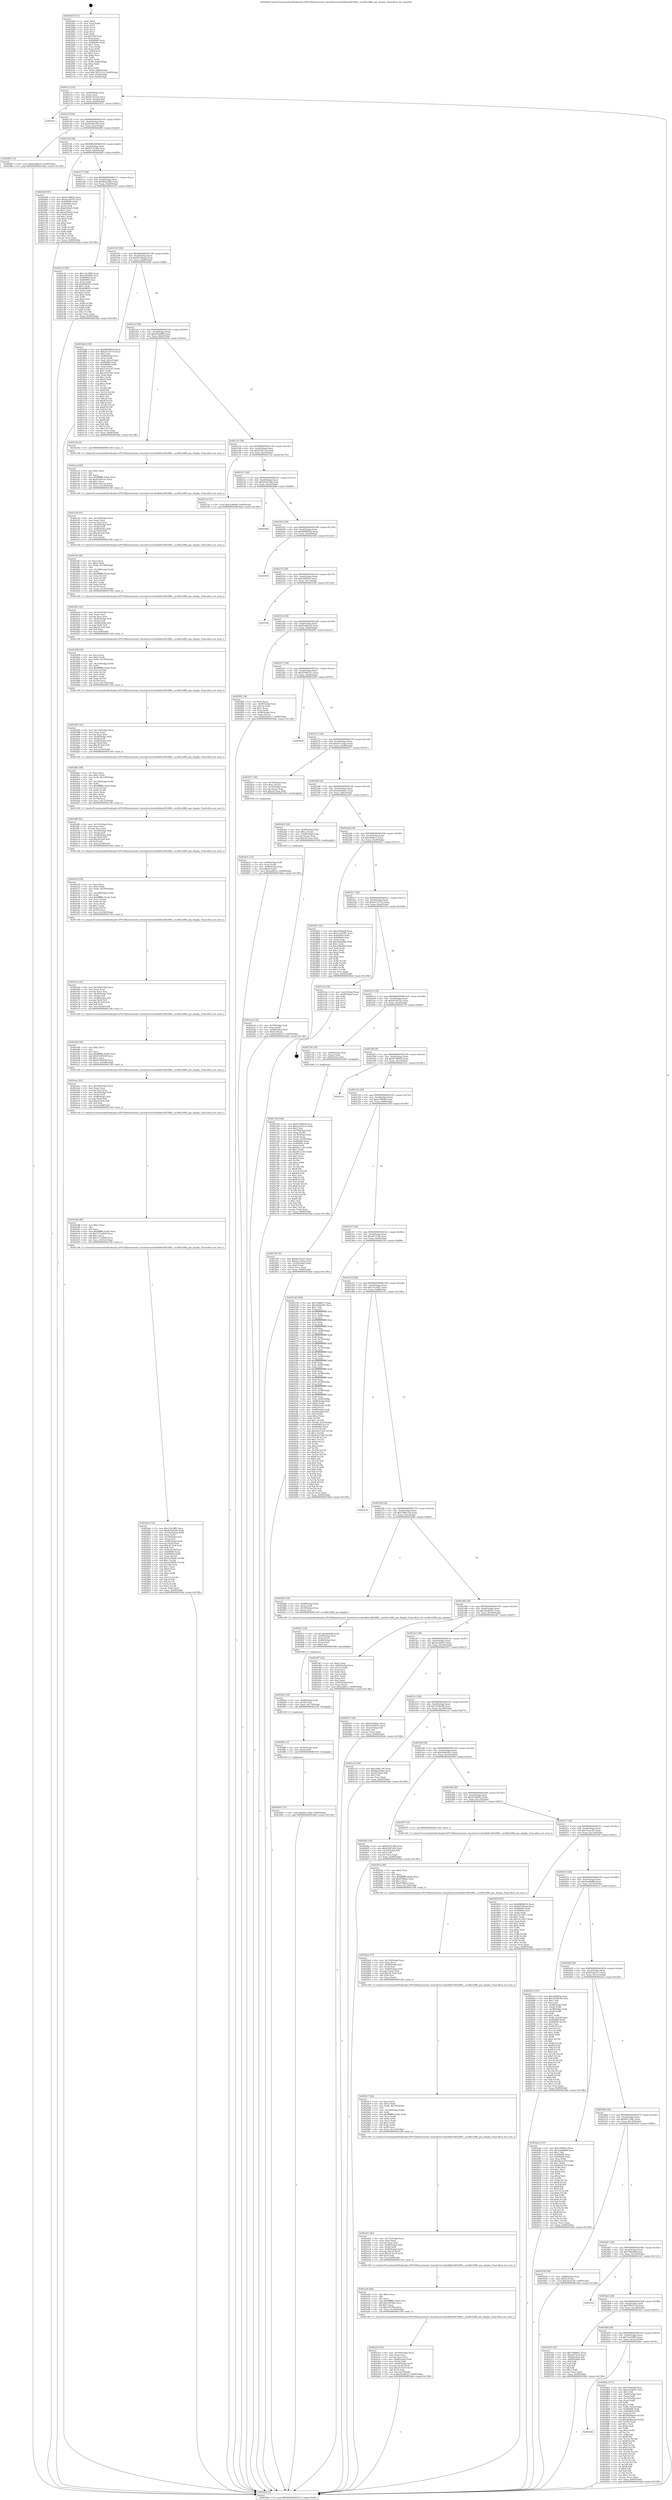 digraph "0x4020b0" {
  label = "0x4020b0 (/mnt/c/Users/mathe/Desktop/tcc/POCII/binaries/extr_linuxdriversvideofbdev68328fb.c_mc68x328fb_pan_display_Final-ollvm.out::main(0))"
  labelloc = "t"
  node[shape=record]

  Entry [label="",width=0.3,height=0.3,shape=circle,fillcolor=black,style=filled]
  "0x40211f" [label="{
     0x40211f [32]\l
     | [instrs]\l
     &nbsp;&nbsp;0x40211f \<+6\>: mov -0x90(%rbp),%eax\l
     &nbsp;&nbsp;0x402125 \<+2\>: mov %eax,%ecx\l
     &nbsp;&nbsp;0x402127 \<+6\>: sub $0x8a7422e5,%ecx\l
     &nbsp;&nbsp;0x40212d \<+6\>: mov %eax,-0xa4(%rbp)\l
     &nbsp;&nbsp;0x402133 \<+6\>: mov %ecx,-0xa8(%rbp)\l
     &nbsp;&nbsp;0x402139 \<+6\>: je 0000000000403011 \<main+0xf61\>\l
  }"]
  "0x403011" [label="{
     0x403011\l
  }", style=dashed]
  "0x40213f" [label="{
     0x40213f [28]\l
     | [instrs]\l
     &nbsp;&nbsp;0x40213f \<+5\>: jmp 0000000000402144 \<main+0x94\>\l
     &nbsp;&nbsp;0x402144 \<+6\>: mov -0xa4(%rbp),%eax\l
     &nbsp;&nbsp;0x40214a \<+5\>: sub $0x8cd24c94,%eax\l
     &nbsp;&nbsp;0x40214f \<+6\>: mov %eax,-0xac(%rbp)\l
     &nbsp;&nbsp;0x402155 \<+6\>: je 0000000000402f83 \<main+0xed3\>\l
  }"]
  Exit [label="",width=0.3,height=0.3,shape=circle,fillcolor=black,style=filled,peripheries=2]
  "0x402f83" [label="{
     0x402f83 [15]\l
     | [instrs]\l
     &nbsp;&nbsp;0x402f83 \<+10\>: movl $0xd5a80a70,-0x90(%rbp)\l
     &nbsp;&nbsp;0x402f8d \<+5\>: jmp 00000000004034ab \<main+0x13fb\>\l
  }"]
  "0x40215b" [label="{
     0x40215b [28]\l
     | [instrs]\l
     &nbsp;&nbsp;0x40215b \<+5\>: jmp 0000000000402160 \<main+0xb0\>\l
     &nbsp;&nbsp;0x402160 \<+6\>: mov -0xa4(%rbp),%eax\l
     &nbsp;&nbsp;0x402166 \<+5\>: sub $0x9257e380,%eax\l
     &nbsp;&nbsp;0x40216b \<+6\>: mov %eax,-0xb0(%rbp)\l
     &nbsp;&nbsp;0x402171 \<+6\>: je 00000000004026d9 \<main+0x629\>\l
  }"]
  "0x403002" [label="{
     0x403002 [15]\l
     | [instrs]\l
     &nbsp;&nbsp;0x403002 \<+10\>: movl $0x66c7c98e,-0x90(%rbp)\l
     &nbsp;&nbsp;0x40300c \<+5\>: jmp 00000000004034ab \<main+0x13fb\>\l
  }"]
  "0x4026d9" [label="{
     0x4026d9 [91]\l
     | [instrs]\l
     &nbsp;&nbsp;0x4026d9 \<+5\>: mov $0xfe748829,%eax\l
     &nbsp;&nbsp;0x4026de \<+5\>: mov $0xeb32d742,%ecx\l
     &nbsp;&nbsp;0x4026e3 \<+7\>: mov 0x406060,%edx\l
     &nbsp;&nbsp;0x4026ea \<+7\>: mov 0x406064,%esi\l
     &nbsp;&nbsp;0x4026f1 \<+2\>: mov %edx,%edi\l
     &nbsp;&nbsp;0x4026f3 \<+6\>: sub $0xa026ed3,%edi\l
     &nbsp;&nbsp;0x4026f9 \<+3\>: sub $0x1,%edi\l
     &nbsp;&nbsp;0x4026fc \<+6\>: add $0xa026ed3,%edi\l
     &nbsp;&nbsp;0x402702 \<+3\>: imul %edi,%edx\l
     &nbsp;&nbsp;0x402705 \<+3\>: and $0x1,%edx\l
     &nbsp;&nbsp;0x402708 \<+3\>: cmp $0x0,%edx\l
     &nbsp;&nbsp;0x40270b \<+4\>: sete %r8b\l
     &nbsp;&nbsp;0x40270f \<+3\>: cmp $0xa,%esi\l
     &nbsp;&nbsp;0x402712 \<+4\>: setl %r9b\l
     &nbsp;&nbsp;0x402716 \<+3\>: mov %r8b,%r10b\l
     &nbsp;&nbsp;0x402719 \<+3\>: and %r9b,%r10b\l
     &nbsp;&nbsp;0x40271c \<+3\>: xor %r9b,%r8b\l
     &nbsp;&nbsp;0x40271f \<+3\>: or %r8b,%r10b\l
     &nbsp;&nbsp;0x402722 \<+4\>: test $0x1,%r10b\l
     &nbsp;&nbsp;0x402726 \<+3\>: cmovne %ecx,%eax\l
     &nbsp;&nbsp;0x402729 \<+6\>: mov %eax,-0x90(%rbp)\l
     &nbsp;&nbsp;0x40272f \<+5\>: jmp 00000000004034ab \<main+0x13fb\>\l
  }"]
  "0x402177" [label="{
     0x402177 [28]\l
     | [instrs]\l
     &nbsp;&nbsp;0x402177 \<+5\>: jmp 000000000040217c \<main+0xcc\>\l
     &nbsp;&nbsp;0x40217c \<+6\>: mov -0xa4(%rbp),%eax\l
     &nbsp;&nbsp;0x402182 \<+5\>: sub $0x9ba5e9be,%eax\l
     &nbsp;&nbsp;0x402187 \<+6\>: mov %eax,-0xb4(%rbp)\l
     &nbsp;&nbsp;0x40218d \<+6\>: je 0000000000402c43 \<main+0xb93\>\l
  }"]
  "0x402ff6" [label="{
     0x402ff6 [12]\l
     | [instrs]\l
     &nbsp;&nbsp;0x402ff6 \<+4\>: mov -0x50(%rbp),%rdi\l
     &nbsp;&nbsp;0x402ffa \<+3\>: mov (%rdi),%rdi\l
     &nbsp;&nbsp;0x402ffd \<+5\>: call 0000000000401030 \<free@plt\>\l
     | [calls]\l
     &nbsp;&nbsp;0x401030 \{1\} (unknown)\l
  }"]
  "0x402c43" [label="{
     0x402c43 [91]\l
     | [instrs]\l
     &nbsp;&nbsp;0x402c43 \<+5\>: mov $0x122c4f85,%eax\l
     &nbsp;&nbsp;0x402c48 \<+5\>: mov $0xa282f4fb,%ecx\l
     &nbsp;&nbsp;0x402c4d \<+7\>: mov 0x406060,%edx\l
     &nbsp;&nbsp;0x402c54 \<+7\>: mov 0x406064,%esi\l
     &nbsp;&nbsp;0x402c5b \<+2\>: mov %edx,%edi\l
     &nbsp;&nbsp;0x402c5d \<+6\>: add $0x6696931a,%edi\l
     &nbsp;&nbsp;0x402c63 \<+3\>: sub $0x1,%edi\l
     &nbsp;&nbsp;0x402c66 \<+6\>: sub $0x6696931a,%edi\l
     &nbsp;&nbsp;0x402c6c \<+3\>: imul %edi,%edx\l
     &nbsp;&nbsp;0x402c6f \<+3\>: and $0x1,%edx\l
     &nbsp;&nbsp;0x402c72 \<+3\>: cmp $0x0,%edx\l
     &nbsp;&nbsp;0x402c75 \<+4\>: sete %r8b\l
     &nbsp;&nbsp;0x402c79 \<+3\>: cmp $0xa,%esi\l
     &nbsp;&nbsp;0x402c7c \<+4\>: setl %r9b\l
     &nbsp;&nbsp;0x402c80 \<+3\>: mov %r8b,%r10b\l
     &nbsp;&nbsp;0x402c83 \<+3\>: and %r9b,%r10b\l
     &nbsp;&nbsp;0x402c86 \<+3\>: xor %r9b,%r8b\l
     &nbsp;&nbsp;0x402c89 \<+3\>: or %r8b,%r10b\l
     &nbsp;&nbsp;0x402c8c \<+4\>: test $0x1,%r10b\l
     &nbsp;&nbsp;0x402c90 \<+3\>: cmovne %ecx,%eax\l
     &nbsp;&nbsp;0x402c93 \<+6\>: mov %eax,-0x90(%rbp)\l
     &nbsp;&nbsp;0x402c99 \<+5\>: jmp 00000000004034ab \<main+0x13fb\>\l
  }"]
  "0x402193" [label="{
     0x402193 [28]\l
     | [instrs]\l
     &nbsp;&nbsp;0x402193 \<+5\>: jmp 0000000000402198 \<main+0xe8\>\l
     &nbsp;&nbsp;0x402198 \<+6\>: mov -0xa4(%rbp),%eax\l
     &nbsp;&nbsp;0x40219e \<+5\>: sub $0x9d749aad,%eax\l
     &nbsp;&nbsp;0x4021a3 \<+6\>: mov %eax,-0xb8(%rbp)\l
     &nbsp;&nbsp;0x4021a9 \<+6\>: je 00000000004030ab \<main+0xffb\>\l
  }"]
  "0x402fe4" [label="{
     0x402fe4 [18]\l
     | [instrs]\l
     &nbsp;&nbsp;0x402fe4 \<+4\>: mov -0x68(%rbp),%rdi\l
     &nbsp;&nbsp;0x402fe8 \<+3\>: mov (%rdi),%rdi\l
     &nbsp;&nbsp;0x402feb \<+6\>: mov %eax,-0x170(%rbp)\l
     &nbsp;&nbsp;0x402ff1 \<+5\>: call 0000000000401030 \<free@plt\>\l
     | [calls]\l
     &nbsp;&nbsp;0x401030 \{1\} (unknown)\l
  }"]
  "0x4030ab" [label="{
     0x4030ab [159]\l
     | [instrs]\l
     &nbsp;&nbsp;0x4030ab \<+5\>: mov $0xb860b81b,%eax\l
     &nbsp;&nbsp;0x4030b0 \<+5\>: mov $0xeb116735,%ecx\l
     &nbsp;&nbsp;0x4030b5 \<+2\>: mov $0x1,%dl\l
     &nbsp;&nbsp;0x4030b7 \<+7\>: mov -0x88(%rbp),%rsi\l
     &nbsp;&nbsp;0x4030be \<+2\>: mov (%rsi),%edi\l
     &nbsp;&nbsp;0x4030c0 \<+3\>: mov %edi,-0x2c(%rbp)\l
     &nbsp;&nbsp;0x4030c3 \<+7\>: mov 0x406060,%edi\l
     &nbsp;&nbsp;0x4030ca \<+8\>: mov 0x406064,%r8d\l
     &nbsp;&nbsp;0x4030d2 \<+3\>: mov %edi,%r9d\l
     &nbsp;&nbsp;0x4030d5 \<+7\>: add $0x319325f7,%r9d\l
     &nbsp;&nbsp;0x4030dc \<+4\>: sub $0x1,%r9d\l
     &nbsp;&nbsp;0x4030e0 \<+7\>: sub $0x319325f7,%r9d\l
     &nbsp;&nbsp;0x4030e7 \<+4\>: imul %r9d,%edi\l
     &nbsp;&nbsp;0x4030eb \<+3\>: and $0x1,%edi\l
     &nbsp;&nbsp;0x4030ee \<+3\>: cmp $0x0,%edi\l
     &nbsp;&nbsp;0x4030f1 \<+4\>: sete %r10b\l
     &nbsp;&nbsp;0x4030f5 \<+4\>: cmp $0xa,%r8d\l
     &nbsp;&nbsp;0x4030f9 \<+4\>: setl %r11b\l
     &nbsp;&nbsp;0x4030fd \<+3\>: mov %r10b,%bl\l
     &nbsp;&nbsp;0x403100 \<+3\>: xor $0xff,%bl\l
     &nbsp;&nbsp;0x403103 \<+3\>: mov %r11b,%r14b\l
     &nbsp;&nbsp;0x403106 \<+4\>: xor $0xff,%r14b\l
     &nbsp;&nbsp;0x40310a \<+3\>: xor $0x1,%dl\l
     &nbsp;&nbsp;0x40310d \<+3\>: mov %bl,%r15b\l
     &nbsp;&nbsp;0x403110 \<+4\>: and $0xff,%r15b\l
     &nbsp;&nbsp;0x403114 \<+3\>: and %dl,%r10b\l
     &nbsp;&nbsp;0x403117 \<+3\>: mov %r14b,%r12b\l
     &nbsp;&nbsp;0x40311a \<+4\>: and $0xff,%r12b\l
     &nbsp;&nbsp;0x40311e \<+3\>: and %dl,%r11b\l
     &nbsp;&nbsp;0x403121 \<+3\>: or %r10b,%r15b\l
     &nbsp;&nbsp;0x403124 \<+3\>: or %r11b,%r12b\l
     &nbsp;&nbsp;0x403127 \<+3\>: xor %r12b,%r15b\l
     &nbsp;&nbsp;0x40312a \<+3\>: or %r14b,%bl\l
     &nbsp;&nbsp;0x40312d \<+3\>: xor $0xff,%bl\l
     &nbsp;&nbsp;0x403130 \<+3\>: or $0x1,%dl\l
     &nbsp;&nbsp;0x403133 \<+2\>: and %dl,%bl\l
     &nbsp;&nbsp;0x403135 \<+3\>: or %bl,%r15b\l
     &nbsp;&nbsp;0x403138 \<+4\>: test $0x1,%r15b\l
     &nbsp;&nbsp;0x40313c \<+3\>: cmovne %ecx,%eax\l
     &nbsp;&nbsp;0x40313f \<+6\>: mov %eax,-0x90(%rbp)\l
     &nbsp;&nbsp;0x403145 \<+5\>: jmp 00000000004034ab \<main+0x13fb\>\l
  }"]
  "0x4021af" [label="{
     0x4021af [28]\l
     | [instrs]\l
     &nbsp;&nbsp;0x4021af \<+5\>: jmp 00000000004021b4 \<main+0x104\>\l
     &nbsp;&nbsp;0x4021b4 \<+6\>: mov -0xa4(%rbp),%eax\l
     &nbsp;&nbsp;0x4021ba \<+5\>: sub $0xa282f4fb,%eax\l
     &nbsp;&nbsp;0x4021bf \<+6\>: mov %eax,-0xbc(%rbp)\l
     &nbsp;&nbsp;0x4021c5 \<+6\>: je 0000000000402c9e \<main+0xbee\>\l
  }"]
  "0x402fc7" [label="{
     0x402fc7 [29]\l
     | [instrs]\l
     &nbsp;&nbsp;0x402fc7 \<+10\>: movabs $0x4040b6,%rdi\l
     &nbsp;&nbsp;0x402fd1 \<+4\>: mov -0x40(%rbp),%rsi\l
     &nbsp;&nbsp;0x402fd5 \<+2\>: mov %eax,(%rsi)\l
     &nbsp;&nbsp;0x402fd7 \<+4\>: mov -0x40(%rbp),%rsi\l
     &nbsp;&nbsp;0x402fdb \<+2\>: mov (%rsi),%esi\l
     &nbsp;&nbsp;0x402fdd \<+2\>: mov $0x0,%al\l
     &nbsp;&nbsp;0x402fdf \<+5\>: call 0000000000401040 \<printf@plt\>\l
     | [calls]\l
     &nbsp;&nbsp;0x401040 \{1\} (unknown)\l
  }"]
  "0x402c9e" [label="{
     0x402c9e [5]\l
     | [instrs]\l
     &nbsp;&nbsp;0x402c9e \<+5\>: call 0000000000401160 \<next_i\>\l
     | [calls]\l
     &nbsp;&nbsp;0x401160 \{1\} (/mnt/c/Users/mathe/Desktop/tcc/POCII/binaries/extr_linuxdriversvideofbdev68328fb.c_mc68x328fb_pan_display_Final-ollvm.out::next_i)\l
  }"]
  "0x4021cb" [label="{
     0x4021cb [28]\l
     | [instrs]\l
     &nbsp;&nbsp;0x4021cb \<+5\>: jmp 00000000004021d0 \<main+0x120\>\l
     &nbsp;&nbsp;0x4021d0 \<+6\>: mov -0xa4(%rbp),%eax\l
     &nbsp;&nbsp;0x4021d6 \<+5\>: sub $0xa52051cb,%eax\l
     &nbsp;&nbsp;0x4021db \<+6\>: mov %eax,-0xc0(%rbp)\l
     &nbsp;&nbsp;0x4021e1 \<+6\>: je 00000000004027ea \<main+0x73a\>\l
  }"]
  "0x402efe" [label="{
     0x402efe [133]\l
     | [instrs]\l
     &nbsp;&nbsp;0x402efe \<+5\>: mov $0x122c4f85,%ecx\l
     &nbsp;&nbsp;0x402f03 \<+5\>: mov $0x8cd24c94,%edx\l
     &nbsp;&nbsp;0x402f08 \<+7\>: mov -0x16c(%rbp),%r9d\l
     &nbsp;&nbsp;0x402f0f \<+4\>: imul %eax,%r9d\l
     &nbsp;&nbsp;0x402f13 \<+4\>: mov -0x50(%rbp),%rsi\l
     &nbsp;&nbsp;0x402f17 \<+3\>: mov (%rsi),%rsi\l
     &nbsp;&nbsp;0x402f1a \<+4\>: mov -0x48(%rbp),%rdi\l
     &nbsp;&nbsp;0x402f1e \<+3\>: movslq (%rdi),%rdi\l
     &nbsp;&nbsp;0x402f21 \<+4\>: imul $0x38,%rdi,%rdi\l
     &nbsp;&nbsp;0x402f25 \<+3\>: add %rdi,%rsi\l
     &nbsp;&nbsp;0x402f28 \<+4\>: mov %r9d,0x30(%rsi)\l
     &nbsp;&nbsp;0x402f2c \<+7\>: mov 0x406060,%eax\l
     &nbsp;&nbsp;0x402f33 \<+8\>: mov 0x406064,%r9d\l
     &nbsp;&nbsp;0x402f3b \<+3\>: mov %eax,%r10d\l
     &nbsp;&nbsp;0x402f3e \<+7\>: add $0x5a1f969e,%r10d\l
     &nbsp;&nbsp;0x402f45 \<+4\>: sub $0x1,%r10d\l
     &nbsp;&nbsp;0x402f49 \<+7\>: sub $0x5a1f969e,%r10d\l
     &nbsp;&nbsp;0x402f50 \<+4\>: imul %r10d,%eax\l
     &nbsp;&nbsp;0x402f54 \<+3\>: and $0x1,%eax\l
     &nbsp;&nbsp;0x402f57 \<+3\>: cmp $0x0,%eax\l
     &nbsp;&nbsp;0x402f5a \<+4\>: sete %r11b\l
     &nbsp;&nbsp;0x402f5e \<+4\>: cmp $0xa,%r9d\l
     &nbsp;&nbsp;0x402f62 \<+3\>: setl %bl\l
     &nbsp;&nbsp;0x402f65 \<+3\>: mov %r11b,%r14b\l
     &nbsp;&nbsp;0x402f68 \<+3\>: and %bl,%r14b\l
     &nbsp;&nbsp;0x402f6b \<+3\>: xor %bl,%r11b\l
     &nbsp;&nbsp;0x402f6e \<+3\>: or %r11b,%r14b\l
     &nbsp;&nbsp;0x402f71 \<+4\>: test $0x1,%r14b\l
     &nbsp;&nbsp;0x402f75 \<+3\>: cmovne %edx,%ecx\l
     &nbsp;&nbsp;0x402f78 \<+6\>: mov %ecx,-0x90(%rbp)\l
     &nbsp;&nbsp;0x402f7e \<+5\>: jmp 00000000004034ab \<main+0x13fb\>\l
  }"]
  "0x4027ea" [label="{
     0x4027ea [15]\l
     | [instrs]\l
     &nbsp;&nbsp;0x4027ea \<+10\>: movl $0xa199946,-0x90(%rbp)\l
     &nbsp;&nbsp;0x4027f4 \<+5\>: jmp 00000000004034ab \<main+0x13fb\>\l
  }"]
  "0x4021e7" [label="{
     0x4021e7 [28]\l
     | [instrs]\l
     &nbsp;&nbsp;0x4021e7 \<+5\>: jmp 00000000004021ec \<main+0x13c\>\l
     &nbsp;&nbsp;0x4021ec \<+6\>: mov -0xa4(%rbp),%eax\l
     &nbsp;&nbsp;0x4021f2 \<+5\>: sub $0xb18d7e9d,%eax\l
     &nbsp;&nbsp;0x4021f7 \<+6\>: mov %eax,-0xc4(%rbp)\l
     &nbsp;&nbsp;0x4021fd \<+6\>: je 00000000004026b8 \<main+0x608\>\l
  }"]
  "0x402ed6" [label="{
     0x402ed6 [40]\l
     | [instrs]\l
     &nbsp;&nbsp;0x402ed6 \<+5\>: mov $0x2,%ecx\l
     &nbsp;&nbsp;0x402edb \<+1\>: cltd\l
     &nbsp;&nbsp;0x402edc \<+2\>: idiv %ecx\l
     &nbsp;&nbsp;0x402ede \<+6\>: imul $0xfffffffe,%edx,%ecx\l
     &nbsp;&nbsp;0x402ee4 \<+6\>: sub $0x7113a909,%ecx\l
     &nbsp;&nbsp;0x402eea \<+3\>: add $0x1,%ecx\l
     &nbsp;&nbsp;0x402eed \<+6\>: add $0x7113a909,%ecx\l
     &nbsp;&nbsp;0x402ef3 \<+6\>: mov %ecx,-0x16c(%rbp)\l
     &nbsp;&nbsp;0x402ef9 \<+5\>: call 0000000000401160 \<next_i\>\l
     | [calls]\l
     &nbsp;&nbsp;0x401160 \{1\} (/mnt/c/Users/mathe/Desktop/tcc/POCII/binaries/extr_linuxdriversvideofbdev68328fb.c_mc68x328fb_pan_display_Final-ollvm.out::next_i)\l
  }"]
  "0x4026b8" [label="{
     0x4026b8\l
  }", style=dashed]
  "0x402203" [label="{
     0x402203 [28]\l
     | [instrs]\l
     &nbsp;&nbsp;0x402203 \<+5\>: jmp 0000000000402208 \<main+0x158\>\l
     &nbsp;&nbsp;0x402208 \<+6\>: mov -0xa4(%rbp),%eax\l
     &nbsp;&nbsp;0x40220e \<+5\>: sub $0xb860b81b,%eax\l
     &nbsp;&nbsp;0x402213 \<+6\>: mov %eax,-0xc8(%rbp)\l
     &nbsp;&nbsp;0x402219 \<+6\>: je 0000000000403493 \<main+0x13e3\>\l
  }"]
  "0x402eac" [label="{
     0x402eac [42]\l
     | [instrs]\l
     &nbsp;&nbsp;0x402eac \<+6\>: mov -0x168(%rbp),%ecx\l
     &nbsp;&nbsp;0x402eb2 \<+3\>: imul %eax,%ecx\l
     &nbsp;&nbsp;0x402eb5 \<+3\>: movslq %ecx,%rsi\l
     &nbsp;&nbsp;0x402eb8 \<+4\>: mov -0x50(%rbp),%rdi\l
     &nbsp;&nbsp;0x402ebc \<+3\>: mov (%rdi),%rdi\l
     &nbsp;&nbsp;0x402ebf \<+4\>: mov -0x48(%rbp),%r8\l
     &nbsp;&nbsp;0x402ec3 \<+3\>: movslq (%r8),%r8\l
     &nbsp;&nbsp;0x402ec6 \<+4\>: imul $0x38,%r8,%r8\l
     &nbsp;&nbsp;0x402eca \<+3\>: add %r8,%rdi\l
     &nbsp;&nbsp;0x402ecd \<+4\>: mov %rsi,0x28(%rdi)\l
     &nbsp;&nbsp;0x402ed1 \<+5\>: call 0000000000401160 \<next_i\>\l
     | [calls]\l
     &nbsp;&nbsp;0x401160 \{1\} (/mnt/c/Users/mathe/Desktop/tcc/POCII/binaries/extr_linuxdriversvideofbdev68328fb.c_mc68x328fb_pan_display_Final-ollvm.out::next_i)\l
  }"]
  "0x403493" [label="{
     0x403493\l
  }", style=dashed]
  "0x40221f" [label="{
     0x40221f [28]\l
     | [instrs]\l
     &nbsp;&nbsp;0x40221f \<+5\>: jmp 0000000000402224 \<main+0x174\>\l
     &nbsp;&nbsp;0x402224 \<+6\>: mov -0xa4(%rbp),%eax\l
     &nbsp;&nbsp;0x40222a \<+5\>: sub $0xc4f49fcb,%eax\l
     &nbsp;&nbsp;0x40222f \<+6\>: mov %eax,-0xcc(%rbp)\l
     &nbsp;&nbsp;0x402235 \<+6\>: je 00000000004031f6 \<main+0x1146\>\l
  }"]
  "0x402e84" [label="{
     0x402e84 [40]\l
     | [instrs]\l
     &nbsp;&nbsp;0x402e84 \<+5\>: mov $0x2,%ecx\l
     &nbsp;&nbsp;0x402e89 \<+1\>: cltd\l
     &nbsp;&nbsp;0x402e8a \<+2\>: idiv %ecx\l
     &nbsp;&nbsp;0x402e8c \<+6\>: imul $0xfffffffe,%edx,%ecx\l
     &nbsp;&nbsp;0x402e92 \<+6\>: add $0x953d5d38,%ecx\l
     &nbsp;&nbsp;0x402e98 \<+3\>: add $0x1,%ecx\l
     &nbsp;&nbsp;0x402e9b \<+6\>: sub $0x953d5d38,%ecx\l
     &nbsp;&nbsp;0x402ea1 \<+6\>: mov %ecx,-0x168(%rbp)\l
     &nbsp;&nbsp;0x402ea7 \<+5\>: call 0000000000401160 \<next_i\>\l
     | [calls]\l
     &nbsp;&nbsp;0x401160 \{1\} (/mnt/c/Users/mathe/Desktop/tcc/POCII/binaries/extr_linuxdriversvideofbdev68328fb.c_mc68x328fb_pan_display_Final-ollvm.out::next_i)\l
  }"]
  "0x4031f6" [label="{
     0x4031f6\l
  }", style=dashed]
  "0x40223b" [label="{
     0x40223b [28]\l
     | [instrs]\l
     &nbsp;&nbsp;0x40223b \<+5\>: jmp 0000000000402240 \<main+0x190\>\l
     &nbsp;&nbsp;0x402240 \<+6\>: mov -0xa4(%rbp),%eax\l
     &nbsp;&nbsp;0x402246 \<+5\>: sub $0xd5a80a70,%eax\l
     &nbsp;&nbsp;0x40224b \<+6\>: mov %eax,-0xd0(%rbp)\l
     &nbsp;&nbsp;0x402251 \<+6\>: je 0000000000402f92 \<main+0xee2\>\l
  }"]
  "0x402e5a" [label="{
     0x402e5a [42]\l
     | [instrs]\l
     &nbsp;&nbsp;0x402e5a \<+6\>: mov -0x164(%rbp),%ecx\l
     &nbsp;&nbsp;0x402e60 \<+3\>: imul %eax,%ecx\l
     &nbsp;&nbsp;0x402e63 \<+3\>: movslq %ecx,%rsi\l
     &nbsp;&nbsp;0x402e66 \<+4\>: mov -0x50(%rbp),%rdi\l
     &nbsp;&nbsp;0x402e6a \<+3\>: mov (%rdi),%rdi\l
     &nbsp;&nbsp;0x402e6d \<+4\>: mov -0x48(%rbp),%r8\l
     &nbsp;&nbsp;0x402e71 \<+3\>: movslq (%r8),%r8\l
     &nbsp;&nbsp;0x402e74 \<+4\>: imul $0x38,%r8,%r8\l
     &nbsp;&nbsp;0x402e78 \<+3\>: add %r8,%rdi\l
     &nbsp;&nbsp;0x402e7b \<+4\>: mov %rsi,0x20(%rdi)\l
     &nbsp;&nbsp;0x402e7f \<+5\>: call 0000000000401160 \<next_i\>\l
     | [calls]\l
     &nbsp;&nbsp;0x401160 \{1\} (/mnt/c/Users/mathe/Desktop/tcc/POCII/binaries/extr_linuxdriversvideofbdev68328fb.c_mc68x328fb_pan_display_Final-ollvm.out::next_i)\l
  }"]
  "0x402f92" [label="{
     0x402f92 [34]\l
     | [instrs]\l
     &nbsp;&nbsp;0x402f92 \<+2\>: xor %eax,%eax\l
     &nbsp;&nbsp;0x402f94 \<+4\>: mov -0x48(%rbp),%rcx\l
     &nbsp;&nbsp;0x402f98 \<+2\>: mov (%rcx),%edx\l
     &nbsp;&nbsp;0x402f9a \<+3\>: sub $0x1,%eax\l
     &nbsp;&nbsp;0x402f9d \<+2\>: sub %eax,%edx\l
     &nbsp;&nbsp;0x402f9f \<+4\>: mov -0x48(%rbp),%rcx\l
     &nbsp;&nbsp;0x402fa3 \<+2\>: mov %edx,(%rcx)\l
     &nbsp;&nbsp;0x402fa5 \<+10\>: movl $0x62aba517,-0x90(%rbp)\l
     &nbsp;&nbsp;0x402faf \<+5\>: jmp 00000000004034ab \<main+0x13fb\>\l
  }"]
  "0x402257" [label="{
     0x402257 [28]\l
     | [instrs]\l
     &nbsp;&nbsp;0x402257 \<+5\>: jmp 000000000040225c \<main+0x1ac\>\l
     &nbsp;&nbsp;0x40225c \<+6\>: mov -0xa4(%rbp),%eax\l
     &nbsp;&nbsp;0x402262 \<+5\>: sub $0xd796b747,%eax\l
     &nbsp;&nbsp;0x402267 \<+6\>: mov %eax,-0xd4(%rbp)\l
     &nbsp;&nbsp;0x40226d \<+6\>: je 0000000000403020 \<main+0xf70\>\l
  }"]
  "0x402e20" [label="{
     0x402e20 [58]\l
     | [instrs]\l
     &nbsp;&nbsp;0x402e20 \<+2\>: xor %ecx,%ecx\l
     &nbsp;&nbsp;0x402e22 \<+5\>: mov $0x2,%edx\l
     &nbsp;&nbsp;0x402e27 \<+6\>: mov %edx,-0x160(%rbp)\l
     &nbsp;&nbsp;0x402e2d \<+1\>: cltd\l
     &nbsp;&nbsp;0x402e2e \<+7\>: mov -0x160(%rbp),%r9d\l
     &nbsp;&nbsp;0x402e35 \<+3\>: idiv %r9d\l
     &nbsp;&nbsp;0x402e38 \<+6\>: imul $0xfffffffe,%edx,%edx\l
     &nbsp;&nbsp;0x402e3e \<+3\>: mov %ecx,%r10d\l
     &nbsp;&nbsp;0x402e41 \<+3\>: sub %edx,%r10d\l
     &nbsp;&nbsp;0x402e44 \<+2\>: mov %ecx,%edx\l
     &nbsp;&nbsp;0x402e46 \<+3\>: sub $0x1,%edx\l
     &nbsp;&nbsp;0x402e49 \<+3\>: add %edx,%r10d\l
     &nbsp;&nbsp;0x402e4c \<+3\>: sub %r10d,%ecx\l
     &nbsp;&nbsp;0x402e4f \<+6\>: mov %ecx,-0x164(%rbp)\l
     &nbsp;&nbsp;0x402e55 \<+5\>: call 0000000000401160 \<next_i\>\l
     | [calls]\l
     &nbsp;&nbsp;0x401160 \{1\} (/mnt/c/Users/mathe/Desktop/tcc/POCII/binaries/extr_linuxdriversvideofbdev68328fb.c_mc68x328fb_pan_display_Final-ollvm.out::next_i)\l
  }"]
  "0x403020" [label="{
     0x403020\l
  }", style=dashed]
  "0x402273" [label="{
     0x402273 [28]\l
     | [instrs]\l
     &nbsp;&nbsp;0x402273 \<+5\>: jmp 0000000000402278 \<main+0x1c8\>\l
     &nbsp;&nbsp;0x402278 \<+6\>: mov -0xa4(%rbp),%eax\l
     &nbsp;&nbsp;0x40227e \<+5\>: sub $0xe4112daa,%eax\l
     &nbsp;&nbsp;0x402283 \<+6\>: mov %eax,-0xd8(%rbp)\l
     &nbsp;&nbsp;0x402289 \<+6\>: je 0000000000402817 \<main+0x767\>\l
  }"]
  "0x402df6" [label="{
     0x402df6 [42]\l
     | [instrs]\l
     &nbsp;&nbsp;0x402df6 \<+6\>: mov -0x15c(%rbp),%ecx\l
     &nbsp;&nbsp;0x402dfc \<+3\>: imul %eax,%ecx\l
     &nbsp;&nbsp;0x402dff \<+3\>: movslq %ecx,%rsi\l
     &nbsp;&nbsp;0x402e02 \<+4\>: mov -0x50(%rbp),%rdi\l
     &nbsp;&nbsp;0x402e06 \<+3\>: mov (%rdi),%rdi\l
     &nbsp;&nbsp;0x402e09 \<+4\>: mov -0x48(%rbp),%r8\l
     &nbsp;&nbsp;0x402e0d \<+3\>: movslq (%r8),%r8\l
     &nbsp;&nbsp;0x402e10 \<+4\>: imul $0x38,%r8,%r8\l
     &nbsp;&nbsp;0x402e14 \<+3\>: add %r8,%rdi\l
     &nbsp;&nbsp;0x402e17 \<+4\>: mov %rsi,0x18(%rdi)\l
     &nbsp;&nbsp;0x402e1b \<+5\>: call 0000000000401160 \<next_i\>\l
     | [calls]\l
     &nbsp;&nbsp;0x401160 \{1\} (/mnt/c/Users/mathe/Desktop/tcc/POCII/binaries/extr_linuxdriversvideofbdev68328fb.c_mc68x328fb_pan_display_Final-ollvm.out::next_i)\l
  }"]
  "0x402817" [label="{
     0x402817 [26]\l
     | [instrs]\l
     &nbsp;&nbsp;0x402817 \<+4\>: mov -0x70(%rbp),%rax\l
     &nbsp;&nbsp;0x40281b \<+6\>: movl $0x1,(%rax)\l
     &nbsp;&nbsp;0x402821 \<+4\>: mov -0x70(%rbp),%rax\l
     &nbsp;&nbsp;0x402825 \<+3\>: movslq (%rax),%rax\l
     &nbsp;&nbsp;0x402828 \<+4\>: imul $0x18,%rax,%rdi\l
     &nbsp;&nbsp;0x40282c \<+5\>: call 0000000000401050 \<malloc@plt\>\l
     | [calls]\l
     &nbsp;&nbsp;0x401050 \{1\} (unknown)\l
  }"]
  "0x40228f" [label="{
     0x40228f [28]\l
     | [instrs]\l
     &nbsp;&nbsp;0x40228f \<+5\>: jmp 0000000000402294 \<main+0x1e4\>\l
     &nbsp;&nbsp;0x402294 \<+6\>: mov -0xa4(%rbp),%eax\l
     &nbsp;&nbsp;0x40229a \<+5\>: sub $0xe4a040a1,%eax\l
     &nbsp;&nbsp;0x40229f \<+6\>: mov %eax,-0xdc(%rbp)\l
     &nbsp;&nbsp;0x4022a5 \<+6\>: je 0000000000402ab1 \<main+0xa01\>\l
  }"]
  "0x402dbc" [label="{
     0x402dbc [58]\l
     | [instrs]\l
     &nbsp;&nbsp;0x402dbc \<+2\>: xor %ecx,%ecx\l
     &nbsp;&nbsp;0x402dbe \<+5\>: mov $0x2,%edx\l
     &nbsp;&nbsp;0x402dc3 \<+6\>: mov %edx,-0x158(%rbp)\l
     &nbsp;&nbsp;0x402dc9 \<+1\>: cltd\l
     &nbsp;&nbsp;0x402dca \<+7\>: mov -0x158(%rbp),%r9d\l
     &nbsp;&nbsp;0x402dd1 \<+3\>: idiv %r9d\l
     &nbsp;&nbsp;0x402dd4 \<+6\>: imul $0xfffffffe,%edx,%edx\l
     &nbsp;&nbsp;0x402dda \<+3\>: mov %ecx,%r10d\l
     &nbsp;&nbsp;0x402ddd \<+3\>: sub %edx,%r10d\l
     &nbsp;&nbsp;0x402de0 \<+2\>: mov %ecx,%edx\l
     &nbsp;&nbsp;0x402de2 \<+3\>: sub $0x1,%edx\l
     &nbsp;&nbsp;0x402de5 \<+3\>: add %edx,%r10d\l
     &nbsp;&nbsp;0x402de8 \<+3\>: sub %r10d,%ecx\l
     &nbsp;&nbsp;0x402deb \<+6\>: mov %ecx,-0x15c(%rbp)\l
     &nbsp;&nbsp;0x402df1 \<+5\>: call 0000000000401160 \<next_i\>\l
     | [calls]\l
     &nbsp;&nbsp;0x401160 \{1\} (/mnt/c/Users/mathe/Desktop/tcc/POCII/binaries/extr_linuxdriversvideofbdev68328fb.c_mc68x328fb_pan_display_Final-ollvm.out::next_i)\l
  }"]
  "0x402ab1" [label="{
     0x402ab1 [26]\l
     | [instrs]\l
     &nbsp;&nbsp;0x402ab1 \<+4\>: mov -0x58(%rbp),%rax\l
     &nbsp;&nbsp;0x402ab5 \<+6\>: movl $0x1,(%rax)\l
     &nbsp;&nbsp;0x402abb \<+4\>: mov -0x58(%rbp),%rax\l
     &nbsp;&nbsp;0x402abf \<+3\>: movslq (%rax),%rax\l
     &nbsp;&nbsp;0x402ac2 \<+4\>: imul $0x38,%rax,%rdi\l
     &nbsp;&nbsp;0x402ac6 \<+5\>: call 0000000000401050 \<malloc@plt\>\l
     | [calls]\l
     &nbsp;&nbsp;0x401050 \{1\} (unknown)\l
  }"]
  "0x4022ab" [label="{
     0x4022ab [28]\l
     | [instrs]\l
     &nbsp;&nbsp;0x4022ab \<+5\>: jmp 00000000004022b0 \<main+0x200\>\l
     &nbsp;&nbsp;0x4022b0 \<+6\>: mov -0xa4(%rbp),%eax\l
     &nbsp;&nbsp;0x4022b6 \<+5\>: sub $0xeafdfccc,%eax\l
     &nbsp;&nbsp;0x4022bb \<+6\>: mov %eax,-0xe0(%rbp)\l
     &nbsp;&nbsp;0x4022c1 \<+6\>: je 0000000000402851 \<main+0x7a1\>\l
  }"]
  "0x402d92" [label="{
     0x402d92 [42]\l
     | [instrs]\l
     &nbsp;&nbsp;0x402d92 \<+6\>: mov -0x154(%rbp),%ecx\l
     &nbsp;&nbsp;0x402d98 \<+3\>: imul %eax,%ecx\l
     &nbsp;&nbsp;0x402d9b \<+3\>: movslq %ecx,%rsi\l
     &nbsp;&nbsp;0x402d9e \<+4\>: mov -0x50(%rbp),%rdi\l
     &nbsp;&nbsp;0x402da2 \<+3\>: mov (%rdi),%rdi\l
     &nbsp;&nbsp;0x402da5 \<+4\>: mov -0x48(%rbp),%r8\l
     &nbsp;&nbsp;0x402da9 \<+3\>: movslq (%r8),%r8\l
     &nbsp;&nbsp;0x402dac \<+4\>: imul $0x38,%r8,%r8\l
     &nbsp;&nbsp;0x402db0 \<+3\>: add %r8,%rdi\l
     &nbsp;&nbsp;0x402db3 \<+4\>: mov %rsi,0x10(%rdi)\l
     &nbsp;&nbsp;0x402db7 \<+5\>: call 0000000000401160 \<next_i\>\l
     | [calls]\l
     &nbsp;&nbsp;0x401160 \{1\} (/mnt/c/Users/mathe/Desktop/tcc/POCII/binaries/extr_linuxdriversvideofbdev68328fb.c_mc68x328fb_pan_display_Final-ollvm.out::next_i)\l
  }"]
  "0x402851" [label="{
     0x402851 [91]\l
     | [instrs]\l
     &nbsp;&nbsp;0x402851 \<+5\>: mov $0x704bdaff,%eax\l
     &nbsp;&nbsp;0x402856 \<+5\>: mov $0x7aa32f95,%ecx\l
     &nbsp;&nbsp;0x40285b \<+7\>: mov 0x406060,%edx\l
     &nbsp;&nbsp;0x402862 \<+7\>: mov 0x406064,%esi\l
     &nbsp;&nbsp;0x402869 \<+2\>: mov %edx,%edi\l
     &nbsp;&nbsp;0x40286b \<+6\>: add $0x24fa640b,%edi\l
     &nbsp;&nbsp;0x402871 \<+3\>: sub $0x1,%edi\l
     &nbsp;&nbsp;0x402874 \<+6\>: sub $0x24fa640b,%edi\l
     &nbsp;&nbsp;0x40287a \<+3\>: imul %edi,%edx\l
     &nbsp;&nbsp;0x40287d \<+3\>: and $0x1,%edx\l
     &nbsp;&nbsp;0x402880 \<+3\>: cmp $0x0,%edx\l
     &nbsp;&nbsp;0x402883 \<+4\>: sete %r8b\l
     &nbsp;&nbsp;0x402887 \<+3\>: cmp $0xa,%esi\l
     &nbsp;&nbsp;0x40288a \<+4\>: setl %r9b\l
     &nbsp;&nbsp;0x40288e \<+3\>: mov %r8b,%r10b\l
     &nbsp;&nbsp;0x402891 \<+3\>: and %r9b,%r10b\l
     &nbsp;&nbsp;0x402894 \<+3\>: xor %r9b,%r8b\l
     &nbsp;&nbsp;0x402897 \<+3\>: or %r8b,%r10b\l
     &nbsp;&nbsp;0x40289a \<+4\>: test $0x1,%r10b\l
     &nbsp;&nbsp;0x40289e \<+3\>: cmovne %ecx,%eax\l
     &nbsp;&nbsp;0x4028a1 \<+6\>: mov %eax,-0x90(%rbp)\l
     &nbsp;&nbsp;0x4028a7 \<+5\>: jmp 00000000004034ab \<main+0x13fb\>\l
  }"]
  "0x4022c7" [label="{
     0x4022c7 [28]\l
     | [instrs]\l
     &nbsp;&nbsp;0x4022c7 \<+5\>: jmp 00000000004022cc \<main+0x21c\>\l
     &nbsp;&nbsp;0x4022cc \<+6\>: mov -0xa4(%rbp),%eax\l
     &nbsp;&nbsp;0x4022d2 \<+5\>: sub $0xeb116735,%eax\l
     &nbsp;&nbsp;0x4022d7 \<+6\>: mov %eax,-0xe4(%rbp)\l
     &nbsp;&nbsp;0x4022dd \<+6\>: je 000000000040314a \<main+0x109a\>\l
  }"]
  "0x402d58" [label="{
     0x402d58 [58]\l
     | [instrs]\l
     &nbsp;&nbsp;0x402d58 \<+2\>: xor %ecx,%ecx\l
     &nbsp;&nbsp;0x402d5a \<+5\>: mov $0x2,%edx\l
     &nbsp;&nbsp;0x402d5f \<+6\>: mov %edx,-0x150(%rbp)\l
     &nbsp;&nbsp;0x402d65 \<+1\>: cltd\l
     &nbsp;&nbsp;0x402d66 \<+7\>: mov -0x150(%rbp),%r9d\l
     &nbsp;&nbsp;0x402d6d \<+3\>: idiv %r9d\l
     &nbsp;&nbsp;0x402d70 \<+6\>: imul $0xfffffffe,%edx,%edx\l
     &nbsp;&nbsp;0x402d76 \<+3\>: mov %ecx,%r10d\l
     &nbsp;&nbsp;0x402d79 \<+3\>: sub %edx,%r10d\l
     &nbsp;&nbsp;0x402d7c \<+2\>: mov %ecx,%edx\l
     &nbsp;&nbsp;0x402d7e \<+3\>: sub $0x1,%edx\l
     &nbsp;&nbsp;0x402d81 \<+3\>: add %edx,%r10d\l
     &nbsp;&nbsp;0x402d84 \<+3\>: sub %r10d,%ecx\l
     &nbsp;&nbsp;0x402d87 \<+6\>: mov %ecx,-0x154(%rbp)\l
     &nbsp;&nbsp;0x402d8d \<+5\>: call 0000000000401160 \<next_i\>\l
     | [calls]\l
     &nbsp;&nbsp;0x401160 \{1\} (/mnt/c/Users/mathe/Desktop/tcc/POCII/binaries/extr_linuxdriversvideofbdev68328fb.c_mc68x328fb_pan_display_Final-ollvm.out::next_i)\l
  }"]
  "0x40314a" [label="{
     0x40314a [18]\l
     | [instrs]\l
     &nbsp;&nbsp;0x40314a \<+3\>: mov -0x2c(%rbp),%eax\l
     &nbsp;&nbsp;0x40314d \<+4\>: lea -0x28(%rbp),%rsp\l
     &nbsp;&nbsp;0x403151 \<+1\>: pop %rbx\l
     &nbsp;&nbsp;0x403152 \<+2\>: pop %r12\l
     &nbsp;&nbsp;0x403154 \<+2\>: pop %r13\l
     &nbsp;&nbsp;0x403156 \<+2\>: pop %r14\l
     &nbsp;&nbsp;0x403158 \<+2\>: pop %r15\l
     &nbsp;&nbsp;0x40315a \<+1\>: pop %rbp\l
     &nbsp;&nbsp;0x40315b \<+1\>: ret\l
  }"]
  "0x4022e3" [label="{
     0x4022e3 [28]\l
     | [instrs]\l
     &nbsp;&nbsp;0x4022e3 \<+5\>: jmp 00000000004022e8 \<main+0x238\>\l
     &nbsp;&nbsp;0x4022e8 \<+6\>: mov -0xa4(%rbp),%eax\l
     &nbsp;&nbsp;0x4022ee \<+5\>: sub $0xeb32d742,%eax\l
     &nbsp;&nbsp;0x4022f3 \<+6\>: mov %eax,-0xe8(%rbp)\l
     &nbsp;&nbsp;0x4022f9 \<+6\>: je 0000000000402734 \<main+0x684\>\l
  }"]
  "0x402d2e" [label="{
     0x402d2e [42]\l
     | [instrs]\l
     &nbsp;&nbsp;0x402d2e \<+6\>: mov -0x14c(%rbp),%ecx\l
     &nbsp;&nbsp;0x402d34 \<+3\>: imul %eax,%ecx\l
     &nbsp;&nbsp;0x402d37 \<+3\>: movslq %ecx,%rsi\l
     &nbsp;&nbsp;0x402d3a \<+4\>: mov -0x50(%rbp),%rdi\l
     &nbsp;&nbsp;0x402d3e \<+3\>: mov (%rdi),%rdi\l
     &nbsp;&nbsp;0x402d41 \<+4\>: mov -0x48(%rbp),%r8\l
     &nbsp;&nbsp;0x402d45 \<+3\>: movslq (%r8),%r8\l
     &nbsp;&nbsp;0x402d48 \<+4\>: imul $0x38,%r8,%r8\l
     &nbsp;&nbsp;0x402d4c \<+3\>: add %r8,%rdi\l
     &nbsp;&nbsp;0x402d4f \<+4\>: mov %rsi,0x8(%rdi)\l
     &nbsp;&nbsp;0x402d53 \<+5\>: call 0000000000401160 \<next_i\>\l
     | [calls]\l
     &nbsp;&nbsp;0x401160 \{1\} (/mnt/c/Users/mathe/Desktop/tcc/POCII/binaries/extr_linuxdriversvideofbdev68328fb.c_mc68x328fb_pan_display_Final-ollvm.out::next_i)\l
  }"]
  "0x402734" [label="{
     0x402734 [16]\l
     | [instrs]\l
     &nbsp;&nbsp;0x402734 \<+4\>: mov -0x80(%rbp),%rax\l
     &nbsp;&nbsp;0x402738 \<+3\>: mov (%rax),%rax\l
     &nbsp;&nbsp;0x40273b \<+4\>: mov 0x8(%rax),%rdi\l
     &nbsp;&nbsp;0x40273f \<+5\>: call 0000000000401060 \<atoi@plt\>\l
     | [calls]\l
     &nbsp;&nbsp;0x401060 \{1\} (unknown)\l
  }"]
  "0x4022ff" [label="{
     0x4022ff [28]\l
     | [instrs]\l
     &nbsp;&nbsp;0x4022ff \<+5\>: jmp 0000000000402304 \<main+0x254\>\l
     &nbsp;&nbsp;0x402304 \<+6\>: mov -0xa4(%rbp),%eax\l
     &nbsp;&nbsp;0x40230a \<+5\>: sub $0xfe748829,%eax\l
     &nbsp;&nbsp;0x40230f \<+6\>: mov %eax,-0xec(%rbp)\l
     &nbsp;&nbsp;0x402315 \<+6\>: je 00000000004031a1 \<main+0x10f1\>\l
  }"]
  "0x402cf4" [label="{
     0x402cf4 [58]\l
     | [instrs]\l
     &nbsp;&nbsp;0x402cf4 \<+2\>: xor %ecx,%ecx\l
     &nbsp;&nbsp;0x402cf6 \<+5\>: mov $0x2,%edx\l
     &nbsp;&nbsp;0x402cfb \<+6\>: mov %edx,-0x148(%rbp)\l
     &nbsp;&nbsp;0x402d01 \<+1\>: cltd\l
     &nbsp;&nbsp;0x402d02 \<+7\>: mov -0x148(%rbp),%r9d\l
     &nbsp;&nbsp;0x402d09 \<+3\>: idiv %r9d\l
     &nbsp;&nbsp;0x402d0c \<+6\>: imul $0xfffffffe,%edx,%edx\l
     &nbsp;&nbsp;0x402d12 \<+3\>: mov %ecx,%r10d\l
     &nbsp;&nbsp;0x402d15 \<+3\>: sub %edx,%r10d\l
     &nbsp;&nbsp;0x402d18 \<+2\>: mov %ecx,%edx\l
     &nbsp;&nbsp;0x402d1a \<+3\>: sub $0x1,%edx\l
     &nbsp;&nbsp;0x402d1d \<+3\>: add %edx,%r10d\l
     &nbsp;&nbsp;0x402d20 \<+3\>: sub %r10d,%ecx\l
     &nbsp;&nbsp;0x402d23 \<+6\>: mov %ecx,-0x14c(%rbp)\l
     &nbsp;&nbsp;0x402d29 \<+5\>: call 0000000000401160 \<next_i\>\l
     | [calls]\l
     &nbsp;&nbsp;0x401160 \{1\} (/mnt/c/Users/mathe/Desktop/tcc/POCII/binaries/extr_linuxdriversvideofbdev68328fb.c_mc68x328fb_pan_display_Final-ollvm.out::next_i)\l
  }"]
  "0x4031a1" [label="{
     0x4031a1\l
  }", style=dashed]
  "0x40231b" [label="{
     0x40231b [28]\l
     | [instrs]\l
     &nbsp;&nbsp;0x40231b \<+5\>: jmp 0000000000402320 \<main+0x270\>\l
     &nbsp;&nbsp;0x402320 \<+6\>: mov -0xa4(%rbp),%eax\l
     &nbsp;&nbsp;0x402326 \<+5\>: sub $0xa199946,%eax\l
     &nbsp;&nbsp;0x40232b \<+6\>: mov %eax,-0xf0(%rbp)\l
     &nbsp;&nbsp;0x402331 \<+6\>: je 00000000004027f9 \<main+0x749\>\l
  }"]
  "0x402ccb" [label="{
     0x402ccb [41]\l
     | [instrs]\l
     &nbsp;&nbsp;0x402ccb \<+6\>: mov -0x144(%rbp),%ecx\l
     &nbsp;&nbsp;0x402cd1 \<+3\>: imul %eax,%ecx\l
     &nbsp;&nbsp;0x402cd4 \<+3\>: movslq %ecx,%rsi\l
     &nbsp;&nbsp;0x402cd7 \<+4\>: mov -0x50(%rbp),%rdi\l
     &nbsp;&nbsp;0x402cdb \<+3\>: mov (%rdi),%rdi\l
     &nbsp;&nbsp;0x402cde \<+4\>: mov -0x48(%rbp),%r8\l
     &nbsp;&nbsp;0x402ce2 \<+3\>: movslq (%r8),%r8\l
     &nbsp;&nbsp;0x402ce5 \<+4\>: imul $0x38,%r8,%r8\l
     &nbsp;&nbsp;0x402ce9 \<+3\>: add %r8,%rdi\l
     &nbsp;&nbsp;0x402cec \<+3\>: mov %rsi,(%rdi)\l
     &nbsp;&nbsp;0x402cef \<+5\>: call 0000000000401160 \<next_i\>\l
     | [calls]\l
     &nbsp;&nbsp;0x401160 \{1\} (/mnt/c/Users/mathe/Desktop/tcc/POCII/binaries/extr_linuxdriversvideofbdev68328fb.c_mc68x328fb_pan_display_Final-ollvm.out::next_i)\l
  }"]
  "0x4027f9" [label="{
     0x4027f9 [30]\l
     | [instrs]\l
     &nbsp;&nbsp;0x4027f9 \<+5\>: mov $0x8a7422e5,%eax\l
     &nbsp;&nbsp;0x4027fe \<+5\>: mov $0xe4112daa,%ecx\l
     &nbsp;&nbsp;0x402803 \<+3\>: mov -0x34(%rbp),%edx\l
     &nbsp;&nbsp;0x402806 \<+3\>: cmp $0x0,%edx\l
     &nbsp;&nbsp;0x402809 \<+3\>: cmove %ecx,%eax\l
     &nbsp;&nbsp;0x40280c \<+6\>: mov %eax,-0x90(%rbp)\l
     &nbsp;&nbsp;0x402812 \<+5\>: jmp 00000000004034ab \<main+0x13fb\>\l
  }"]
  "0x402337" [label="{
     0x402337 [28]\l
     | [instrs]\l
     &nbsp;&nbsp;0x402337 \<+5\>: jmp 000000000040233c \<main+0x28c\>\l
     &nbsp;&nbsp;0x40233c \<+6\>: mov -0xa4(%rbp),%eax\l
     &nbsp;&nbsp;0x402342 \<+5\>: sub $0xa657b38,%eax\l
     &nbsp;&nbsp;0x402347 \<+6\>: mov %eax,-0xf4(%rbp)\l
     &nbsp;&nbsp;0x40234d \<+6\>: je 0000000000402536 \<main+0x486\>\l
  }"]
  "0x402ca3" [label="{
     0x402ca3 [40]\l
     | [instrs]\l
     &nbsp;&nbsp;0x402ca3 \<+5\>: mov $0x2,%ecx\l
     &nbsp;&nbsp;0x402ca8 \<+1\>: cltd\l
     &nbsp;&nbsp;0x402ca9 \<+2\>: idiv %ecx\l
     &nbsp;&nbsp;0x402cab \<+6\>: imul $0xfffffffe,%edx,%ecx\l
     &nbsp;&nbsp;0x402cb1 \<+6\>: sub $0x61e61cee,%ecx\l
     &nbsp;&nbsp;0x402cb7 \<+3\>: add $0x1,%ecx\l
     &nbsp;&nbsp;0x402cba \<+6\>: add $0x61e61cee,%ecx\l
     &nbsp;&nbsp;0x402cc0 \<+6\>: mov %ecx,-0x144(%rbp)\l
     &nbsp;&nbsp;0x402cc6 \<+5\>: call 0000000000401160 \<next_i\>\l
     | [calls]\l
     &nbsp;&nbsp;0x401160 \{1\} (/mnt/c/Users/mathe/Desktop/tcc/POCII/binaries/extr_linuxdriversvideofbdev68328fb.c_mc68x328fb_pan_display_Final-ollvm.out::next_i)\l
  }"]
  "0x402536" [label="{
     0x402536 [356]\l
     | [instrs]\l
     &nbsp;&nbsp;0x402536 \<+5\>: mov $0x7fd8f837,%eax\l
     &nbsp;&nbsp;0x40253b \<+5\>: mov $0x36a82401,%ecx\l
     &nbsp;&nbsp;0x402540 \<+2\>: mov $0x1,%dl\l
     &nbsp;&nbsp;0x402542 \<+3\>: mov %rsp,%rsi\l
     &nbsp;&nbsp;0x402545 \<+4\>: add $0xfffffffffffffff0,%rsi\l
     &nbsp;&nbsp;0x402549 \<+3\>: mov %rsi,%rsp\l
     &nbsp;&nbsp;0x40254c \<+7\>: mov %rsi,-0x88(%rbp)\l
     &nbsp;&nbsp;0x402553 \<+3\>: mov %rsp,%rsi\l
     &nbsp;&nbsp;0x402556 \<+4\>: add $0xfffffffffffffff0,%rsi\l
     &nbsp;&nbsp;0x40255a \<+3\>: mov %rsi,%rsp\l
     &nbsp;&nbsp;0x40255d \<+3\>: mov %rsp,%rdi\l
     &nbsp;&nbsp;0x402560 \<+4\>: add $0xfffffffffffffff0,%rdi\l
     &nbsp;&nbsp;0x402564 \<+3\>: mov %rdi,%rsp\l
     &nbsp;&nbsp;0x402567 \<+4\>: mov %rdi,-0x80(%rbp)\l
     &nbsp;&nbsp;0x40256b \<+3\>: mov %rsp,%rdi\l
     &nbsp;&nbsp;0x40256e \<+4\>: add $0xfffffffffffffff0,%rdi\l
     &nbsp;&nbsp;0x402572 \<+3\>: mov %rdi,%rsp\l
     &nbsp;&nbsp;0x402575 \<+4\>: mov %rdi,-0x78(%rbp)\l
     &nbsp;&nbsp;0x402579 \<+3\>: mov %rsp,%rdi\l
     &nbsp;&nbsp;0x40257c \<+4\>: add $0xfffffffffffffff0,%rdi\l
     &nbsp;&nbsp;0x402580 \<+3\>: mov %rdi,%rsp\l
     &nbsp;&nbsp;0x402583 \<+4\>: mov %rdi,-0x70(%rbp)\l
     &nbsp;&nbsp;0x402587 \<+3\>: mov %rsp,%rdi\l
     &nbsp;&nbsp;0x40258a \<+4\>: add $0xfffffffffffffff0,%rdi\l
     &nbsp;&nbsp;0x40258e \<+3\>: mov %rdi,%rsp\l
     &nbsp;&nbsp;0x402591 \<+4\>: mov %rdi,-0x68(%rbp)\l
     &nbsp;&nbsp;0x402595 \<+3\>: mov %rsp,%rdi\l
     &nbsp;&nbsp;0x402598 \<+4\>: add $0xfffffffffffffff0,%rdi\l
     &nbsp;&nbsp;0x40259c \<+3\>: mov %rdi,%rsp\l
     &nbsp;&nbsp;0x40259f \<+4\>: mov %rdi,-0x60(%rbp)\l
     &nbsp;&nbsp;0x4025a3 \<+3\>: mov %rsp,%rdi\l
     &nbsp;&nbsp;0x4025a6 \<+4\>: add $0xfffffffffffffff0,%rdi\l
     &nbsp;&nbsp;0x4025aa \<+3\>: mov %rdi,%rsp\l
     &nbsp;&nbsp;0x4025ad \<+4\>: mov %rdi,-0x58(%rbp)\l
     &nbsp;&nbsp;0x4025b1 \<+3\>: mov %rsp,%rdi\l
     &nbsp;&nbsp;0x4025b4 \<+4\>: add $0xfffffffffffffff0,%rdi\l
     &nbsp;&nbsp;0x4025b8 \<+3\>: mov %rdi,%rsp\l
     &nbsp;&nbsp;0x4025bb \<+4\>: mov %rdi,-0x50(%rbp)\l
     &nbsp;&nbsp;0x4025bf \<+3\>: mov %rsp,%rdi\l
     &nbsp;&nbsp;0x4025c2 \<+4\>: add $0xfffffffffffffff0,%rdi\l
     &nbsp;&nbsp;0x4025c6 \<+3\>: mov %rdi,%rsp\l
     &nbsp;&nbsp;0x4025c9 \<+4\>: mov %rdi,-0x48(%rbp)\l
     &nbsp;&nbsp;0x4025cd \<+3\>: mov %rsp,%rdi\l
     &nbsp;&nbsp;0x4025d0 \<+4\>: add $0xfffffffffffffff0,%rdi\l
     &nbsp;&nbsp;0x4025d4 \<+3\>: mov %rdi,%rsp\l
     &nbsp;&nbsp;0x4025d7 \<+4\>: mov %rdi,-0x40(%rbp)\l
     &nbsp;&nbsp;0x4025db \<+7\>: mov -0x88(%rbp),%rdi\l
     &nbsp;&nbsp;0x4025e2 \<+6\>: movl $0x0,(%rdi)\l
     &nbsp;&nbsp;0x4025e8 \<+7\>: mov -0x94(%rbp),%r8d\l
     &nbsp;&nbsp;0x4025ef \<+3\>: mov %r8d,(%rsi)\l
     &nbsp;&nbsp;0x4025f2 \<+4\>: mov -0x80(%rbp),%rdi\l
     &nbsp;&nbsp;0x4025f6 \<+7\>: mov -0xa0(%rbp),%r9\l
     &nbsp;&nbsp;0x4025fd \<+3\>: mov %r9,(%rdi)\l
     &nbsp;&nbsp;0x402600 \<+3\>: cmpl $0x2,(%rsi)\l
     &nbsp;&nbsp;0x402603 \<+4\>: setne %r10b\l
     &nbsp;&nbsp;0x402607 \<+4\>: and $0x1,%r10b\l
     &nbsp;&nbsp;0x40260b \<+4\>: mov %r10b,-0x35(%rbp)\l
     &nbsp;&nbsp;0x40260f \<+8\>: mov 0x406060,%r11d\l
     &nbsp;&nbsp;0x402617 \<+7\>: mov 0x406064,%ebx\l
     &nbsp;&nbsp;0x40261e \<+3\>: mov %r11d,%r14d\l
     &nbsp;&nbsp;0x402621 \<+7\>: add $0xd3a57e92,%r14d\l
     &nbsp;&nbsp;0x402628 \<+4\>: sub $0x1,%r14d\l
     &nbsp;&nbsp;0x40262c \<+7\>: sub $0xd3a57e92,%r14d\l
     &nbsp;&nbsp;0x402633 \<+4\>: imul %r14d,%r11d\l
     &nbsp;&nbsp;0x402637 \<+4\>: and $0x1,%r11d\l
     &nbsp;&nbsp;0x40263b \<+4\>: cmp $0x0,%r11d\l
     &nbsp;&nbsp;0x40263f \<+4\>: sete %r10b\l
     &nbsp;&nbsp;0x402643 \<+3\>: cmp $0xa,%ebx\l
     &nbsp;&nbsp;0x402646 \<+4\>: setl %r15b\l
     &nbsp;&nbsp;0x40264a \<+3\>: mov %r10b,%r12b\l
     &nbsp;&nbsp;0x40264d \<+4\>: xor $0xff,%r12b\l
     &nbsp;&nbsp;0x402651 \<+3\>: mov %r15b,%r13b\l
     &nbsp;&nbsp;0x402654 \<+4\>: xor $0xff,%r13b\l
     &nbsp;&nbsp;0x402658 \<+3\>: xor $0x0,%dl\l
     &nbsp;&nbsp;0x40265b \<+3\>: mov %r12b,%sil\l
     &nbsp;&nbsp;0x40265e \<+4\>: and $0x0,%sil\l
     &nbsp;&nbsp;0x402662 \<+3\>: and %dl,%r10b\l
     &nbsp;&nbsp;0x402665 \<+3\>: mov %r13b,%dil\l
     &nbsp;&nbsp;0x402668 \<+4\>: and $0x0,%dil\l
     &nbsp;&nbsp;0x40266c \<+3\>: and %dl,%r15b\l
     &nbsp;&nbsp;0x40266f \<+3\>: or %r10b,%sil\l
     &nbsp;&nbsp;0x402672 \<+3\>: or %r15b,%dil\l
     &nbsp;&nbsp;0x402675 \<+3\>: xor %dil,%sil\l
     &nbsp;&nbsp;0x402678 \<+3\>: or %r13b,%r12b\l
     &nbsp;&nbsp;0x40267b \<+4\>: xor $0xff,%r12b\l
     &nbsp;&nbsp;0x40267f \<+3\>: or $0x0,%dl\l
     &nbsp;&nbsp;0x402682 \<+3\>: and %dl,%r12b\l
     &nbsp;&nbsp;0x402685 \<+3\>: or %r12b,%sil\l
     &nbsp;&nbsp;0x402688 \<+4\>: test $0x1,%sil\l
     &nbsp;&nbsp;0x40268c \<+3\>: cmovne %ecx,%eax\l
     &nbsp;&nbsp;0x40268f \<+6\>: mov %eax,-0x90(%rbp)\l
     &nbsp;&nbsp;0x402695 \<+5\>: jmp 00000000004034ab \<main+0x13fb\>\l
  }"]
  "0x402353" [label="{
     0x402353 [28]\l
     | [instrs]\l
     &nbsp;&nbsp;0x402353 \<+5\>: jmp 0000000000402358 \<main+0x2a8\>\l
     &nbsp;&nbsp;0x402358 \<+6\>: mov -0xa4(%rbp),%eax\l
     &nbsp;&nbsp;0x40235e \<+5\>: sub $0x122c4f85,%eax\l
     &nbsp;&nbsp;0x402363 \<+6\>: mov %eax,-0xf8(%rbp)\l
     &nbsp;&nbsp;0x402369 \<+6\>: je 000000000040321b \<main+0x116b\>\l
  }"]
  "0x402acb" [label="{
     0x402acb [32]\l
     | [instrs]\l
     &nbsp;&nbsp;0x402acb \<+4\>: mov -0x50(%rbp),%rdi\l
     &nbsp;&nbsp;0x402acf \<+3\>: mov %rax,(%rdi)\l
     &nbsp;&nbsp;0x402ad2 \<+4\>: mov -0x48(%rbp),%rax\l
     &nbsp;&nbsp;0x402ad6 \<+6\>: movl $0x0,(%rax)\l
     &nbsp;&nbsp;0x402adc \<+10\>: movl $0x62aba517,-0x90(%rbp)\l
     &nbsp;&nbsp;0x402ae6 \<+5\>: jmp 00000000004034ab \<main+0x13fb\>\l
  }"]
  "0x40321b" [label="{
     0x40321b\l
  }", style=dashed]
  "0x40236f" [label="{
     0x40236f [28]\l
     | [instrs]\l
     &nbsp;&nbsp;0x40236f \<+5\>: jmp 0000000000402374 \<main+0x2c4\>\l
     &nbsp;&nbsp;0x402374 \<+6\>: mov -0xa4(%rbp),%eax\l
     &nbsp;&nbsp;0x40237a \<+5\>: sub $0x149bc7e6,%eax\l
     &nbsp;&nbsp;0x40237f \<+6\>: mov %eax,-0xfc(%rbp)\l
     &nbsp;&nbsp;0x402385 \<+6\>: je 0000000000402fb4 \<main+0xf04\>\l
  }"]
  "0x402a53" [label="{
     0x402a53 [52]\l
     | [instrs]\l
     &nbsp;&nbsp;0x402a53 \<+6\>: mov -0x140(%rbp),%ecx\l
     &nbsp;&nbsp;0x402a59 \<+3\>: imul %eax,%ecx\l
     &nbsp;&nbsp;0x402a5c \<+3\>: movslq %ecx,%rsi\l
     &nbsp;&nbsp;0x402a5f \<+4\>: mov -0x68(%rbp),%rdi\l
     &nbsp;&nbsp;0x402a63 \<+3\>: mov (%rdi),%rdi\l
     &nbsp;&nbsp;0x402a66 \<+4\>: mov -0x60(%rbp),%r10\l
     &nbsp;&nbsp;0x402a6a \<+3\>: movslq (%r10),%r10\l
     &nbsp;&nbsp;0x402a6d \<+4\>: imul $0x18,%r10,%r10\l
     &nbsp;&nbsp;0x402a71 \<+3\>: add %r10,%rdi\l
     &nbsp;&nbsp;0x402a74 \<+4\>: mov %rsi,0x10(%rdi)\l
     &nbsp;&nbsp;0x402a78 \<+10\>: movl $0x1bed8321,-0x90(%rbp)\l
     &nbsp;&nbsp;0x402a82 \<+5\>: jmp 00000000004034ab \<main+0x13fb\>\l
  }"]
  "0x402fb4" [label="{
     0x402fb4 [19]\l
     | [instrs]\l
     &nbsp;&nbsp;0x402fb4 \<+4\>: mov -0x68(%rbp),%rax\l
     &nbsp;&nbsp;0x402fb8 \<+3\>: mov (%rax),%rdi\l
     &nbsp;&nbsp;0x402fbb \<+4\>: mov -0x50(%rbp),%rax\l
     &nbsp;&nbsp;0x402fbf \<+3\>: mov (%rax),%rsi\l
     &nbsp;&nbsp;0x402fc2 \<+5\>: call 0000000000401240 \<mc68x328fb_pan_display\>\l
     | [calls]\l
     &nbsp;&nbsp;0x401240 \{1\} (/mnt/c/Users/mathe/Desktop/tcc/POCII/binaries/extr_linuxdriversvideofbdev68328fb.c_mc68x328fb_pan_display_Final-ollvm.out::mc68x328fb_pan_display)\l
  }"]
  "0x40238b" [label="{
     0x40238b [28]\l
     | [instrs]\l
     &nbsp;&nbsp;0x40238b \<+5\>: jmp 0000000000402390 \<main+0x2e0\>\l
     &nbsp;&nbsp;0x402390 \<+6\>: mov -0xa4(%rbp),%eax\l
     &nbsp;&nbsp;0x402396 \<+5\>: sub $0x1bed8321,%eax\l
     &nbsp;&nbsp;0x40239b \<+6\>: mov %eax,-0x100(%rbp)\l
     &nbsp;&nbsp;0x4023a1 \<+6\>: je 0000000000402a87 \<main+0x9d7\>\l
  }"]
  "0x402a2b" [label="{
     0x402a2b [40]\l
     | [instrs]\l
     &nbsp;&nbsp;0x402a2b \<+5\>: mov $0x2,%ecx\l
     &nbsp;&nbsp;0x402a30 \<+1\>: cltd\l
     &nbsp;&nbsp;0x402a31 \<+2\>: idiv %ecx\l
     &nbsp;&nbsp;0x402a33 \<+6\>: imul $0xfffffffe,%edx,%ecx\l
     &nbsp;&nbsp;0x402a39 \<+6\>: add $0xc5b796a,%ecx\l
     &nbsp;&nbsp;0x402a3f \<+3\>: add $0x1,%ecx\l
     &nbsp;&nbsp;0x402a42 \<+6\>: sub $0xc5b796a,%ecx\l
     &nbsp;&nbsp;0x402a48 \<+6\>: mov %ecx,-0x140(%rbp)\l
     &nbsp;&nbsp;0x402a4e \<+5\>: call 0000000000401160 \<next_i\>\l
     | [calls]\l
     &nbsp;&nbsp;0x401160 \{1\} (/mnt/c/Users/mathe/Desktop/tcc/POCII/binaries/extr_linuxdriversvideofbdev68328fb.c_mc68x328fb_pan_display_Final-ollvm.out::next_i)\l
  }"]
  "0x402a87" [label="{
     0x402a87 [42]\l
     | [instrs]\l
     &nbsp;&nbsp;0x402a87 \<+2\>: xor %eax,%eax\l
     &nbsp;&nbsp;0x402a89 \<+4\>: mov -0x60(%rbp),%rcx\l
     &nbsp;&nbsp;0x402a8d \<+2\>: mov (%rcx),%edx\l
     &nbsp;&nbsp;0x402a8f \<+2\>: mov %eax,%esi\l
     &nbsp;&nbsp;0x402a91 \<+2\>: sub %edx,%esi\l
     &nbsp;&nbsp;0x402a93 \<+2\>: mov %eax,%edx\l
     &nbsp;&nbsp;0x402a95 \<+3\>: sub $0x1,%edx\l
     &nbsp;&nbsp;0x402a98 \<+2\>: add %edx,%esi\l
     &nbsp;&nbsp;0x402a9a \<+2\>: sub %esi,%eax\l
     &nbsp;&nbsp;0x402a9c \<+4\>: mov -0x60(%rbp),%rcx\l
     &nbsp;&nbsp;0x402aa0 \<+2\>: mov %eax,(%rcx)\l
     &nbsp;&nbsp;0x402aa2 \<+10\>: movl $0xeafdfccc,-0x90(%rbp)\l
     &nbsp;&nbsp;0x402aac \<+5\>: jmp 00000000004034ab \<main+0x13fb\>\l
  }"]
  "0x4023a7" [label="{
     0x4023a7 [28]\l
     | [instrs]\l
     &nbsp;&nbsp;0x4023a7 \<+5\>: jmp 00000000004023ac \<main+0x2fc\>\l
     &nbsp;&nbsp;0x4023ac \<+6\>: mov -0xa4(%rbp),%eax\l
     &nbsp;&nbsp;0x4023b2 \<+5\>: sub $0x2ea5d023,%eax\l
     &nbsp;&nbsp;0x4023b7 \<+6\>: mov %eax,-0x104(%rbp)\l
     &nbsp;&nbsp;0x4023bd \<+6\>: je 0000000000402957 \<main+0x8a7\>\l
  }"]
  "0x402a01" [label="{
     0x402a01 [42]\l
     | [instrs]\l
     &nbsp;&nbsp;0x402a01 \<+6\>: mov -0x13c(%rbp),%ecx\l
     &nbsp;&nbsp;0x402a07 \<+3\>: imul %eax,%ecx\l
     &nbsp;&nbsp;0x402a0a \<+3\>: movslq %ecx,%rsi\l
     &nbsp;&nbsp;0x402a0d \<+4\>: mov -0x68(%rbp),%rdi\l
     &nbsp;&nbsp;0x402a11 \<+3\>: mov (%rdi),%rdi\l
     &nbsp;&nbsp;0x402a14 \<+4\>: mov -0x60(%rbp),%r10\l
     &nbsp;&nbsp;0x402a18 \<+3\>: movslq (%r10),%r10\l
     &nbsp;&nbsp;0x402a1b \<+4\>: imul $0x18,%r10,%r10\l
     &nbsp;&nbsp;0x402a1f \<+3\>: add %r10,%rdi\l
     &nbsp;&nbsp;0x402a22 \<+4\>: mov %rsi,0x8(%rdi)\l
     &nbsp;&nbsp;0x402a26 \<+5\>: call 0000000000401160 \<next_i\>\l
     | [calls]\l
     &nbsp;&nbsp;0x401160 \{1\} (/mnt/c/Users/mathe/Desktop/tcc/POCII/binaries/extr_linuxdriversvideofbdev68328fb.c_mc68x328fb_pan_display_Final-ollvm.out::next_i)\l
  }"]
  "0x402957" [label="{
     0x402957 [30]\l
     | [instrs]\l
     &nbsp;&nbsp;0x402957 \<+5\>: mov $0xe4a040a1,%eax\l
     &nbsp;&nbsp;0x40295c \<+5\>: mov $0x4c29d953,%ecx\l
     &nbsp;&nbsp;0x402961 \<+3\>: mov -0x2e(%rbp),%dl\l
     &nbsp;&nbsp;0x402964 \<+3\>: test $0x1,%dl\l
     &nbsp;&nbsp;0x402967 \<+3\>: cmovne %ecx,%eax\l
     &nbsp;&nbsp;0x40296a \<+6\>: mov %eax,-0x90(%rbp)\l
     &nbsp;&nbsp;0x402970 \<+5\>: jmp 00000000004034ab \<main+0x13fb\>\l
  }"]
  "0x4023c3" [label="{
     0x4023c3 [28]\l
     | [instrs]\l
     &nbsp;&nbsp;0x4023c3 \<+5\>: jmp 00000000004023c8 \<main+0x318\>\l
     &nbsp;&nbsp;0x4023c8 \<+6\>: mov -0xa4(%rbp),%eax\l
     &nbsp;&nbsp;0x4023ce \<+5\>: sub $0x325963f9,%eax\l
     &nbsp;&nbsp;0x4023d3 \<+6\>: mov %eax,-0x108(%rbp)\l
     &nbsp;&nbsp;0x4023d9 \<+6\>: je 0000000000402c25 \<main+0xb75\>\l
  }"]
  "0x4029c7" [label="{
     0x4029c7 [58]\l
     | [instrs]\l
     &nbsp;&nbsp;0x4029c7 \<+2\>: xor %ecx,%ecx\l
     &nbsp;&nbsp;0x4029c9 \<+5\>: mov $0x2,%edx\l
     &nbsp;&nbsp;0x4029ce \<+6\>: mov %edx,-0x138(%rbp)\l
     &nbsp;&nbsp;0x4029d4 \<+1\>: cltd\l
     &nbsp;&nbsp;0x4029d5 \<+7\>: mov -0x138(%rbp),%r8d\l
     &nbsp;&nbsp;0x4029dc \<+3\>: idiv %r8d\l
     &nbsp;&nbsp;0x4029df \<+6\>: imul $0xfffffffe,%edx,%edx\l
     &nbsp;&nbsp;0x4029e5 \<+3\>: mov %ecx,%r9d\l
     &nbsp;&nbsp;0x4029e8 \<+3\>: sub %edx,%r9d\l
     &nbsp;&nbsp;0x4029eb \<+2\>: mov %ecx,%edx\l
     &nbsp;&nbsp;0x4029ed \<+3\>: sub $0x1,%edx\l
     &nbsp;&nbsp;0x4029f0 \<+3\>: add %edx,%r9d\l
     &nbsp;&nbsp;0x4029f3 \<+3\>: sub %r9d,%ecx\l
     &nbsp;&nbsp;0x4029f6 \<+6\>: mov %ecx,-0x13c(%rbp)\l
     &nbsp;&nbsp;0x4029fc \<+5\>: call 0000000000401160 \<next_i\>\l
     | [calls]\l
     &nbsp;&nbsp;0x401160 \{1\} (/mnt/c/Users/mathe/Desktop/tcc/POCII/binaries/extr_linuxdriversvideofbdev68328fb.c_mc68x328fb_pan_display_Final-ollvm.out::next_i)\l
  }"]
  "0x402c25" [label="{
     0x402c25 [30]\l
     | [instrs]\l
     &nbsp;&nbsp;0x402c25 \<+5\>: mov $0x149bc7e6,%eax\l
     &nbsp;&nbsp;0x402c2a \<+5\>: mov $0x9ba5e9be,%ecx\l
     &nbsp;&nbsp;0x402c2f \<+3\>: mov -0x2d(%rbp),%dl\l
     &nbsp;&nbsp;0x402c32 \<+3\>: test $0x1,%dl\l
     &nbsp;&nbsp;0x402c35 \<+3\>: cmovne %ecx,%eax\l
     &nbsp;&nbsp;0x402c38 \<+6\>: mov %eax,-0x90(%rbp)\l
     &nbsp;&nbsp;0x402c3e \<+5\>: jmp 00000000004034ab \<main+0x13fb\>\l
  }"]
  "0x4023df" [label="{
     0x4023df [28]\l
     | [instrs]\l
     &nbsp;&nbsp;0x4023df \<+5\>: jmp 00000000004023e4 \<main+0x334\>\l
     &nbsp;&nbsp;0x4023e4 \<+6\>: mov -0xa4(%rbp),%eax\l
     &nbsp;&nbsp;0x4023ea \<+5\>: sub $0x36a82401,%eax\l
     &nbsp;&nbsp;0x4023ef \<+6\>: mov %eax,-0x10c(%rbp)\l
     &nbsp;&nbsp;0x4023f5 \<+6\>: je 000000000040269a \<main+0x5ea\>\l
  }"]
  "0x4029a2" [label="{
     0x4029a2 [37]\l
     | [instrs]\l
     &nbsp;&nbsp;0x4029a2 \<+6\>: mov -0x134(%rbp),%ecx\l
     &nbsp;&nbsp;0x4029a8 \<+3\>: imul %eax,%ecx\l
     &nbsp;&nbsp;0x4029ab \<+4\>: mov -0x68(%rbp),%rsi\l
     &nbsp;&nbsp;0x4029af \<+3\>: mov (%rsi),%rsi\l
     &nbsp;&nbsp;0x4029b2 \<+4\>: mov -0x60(%rbp),%rdi\l
     &nbsp;&nbsp;0x4029b6 \<+3\>: movslq (%rdi),%rdi\l
     &nbsp;&nbsp;0x4029b9 \<+4\>: imul $0x18,%rdi,%rdi\l
     &nbsp;&nbsp;0x4029bd \<+3\>: add %rdi,%rsi\l
     &nbsp;&nbsp;0x4029c0 \<+2\>: mov %ecx,(%rsi)\l
     &nbsp;&nbsp;0x4029c2 \<+5\>: call 0000000000401160 \<next_i\>\l
     | [calls]\l
     &nbsp;&nbsp;0x401160 \{1\} (/mnt/c/Users/mathe/Desktop/tcc/POCII/binaries/extr_linuxdriversvideofbdev68328fb.c_mc68x328fb_pan_display_Final-ollvm.out::next_i)\l
  }"]
  "0x40269a" [label="{
     0x40269a [30]\l
     | [instrs]\l
     &nbsp;&nbsp;0x40269a \<+5\>: mov $0x9257e380,%eax\l
     &nbsp;&nbsp;0x40269f \<+5\>: mov $0xb18d7e9d,%ecx\l
     &nbsp;&nbsp;0x4026a4 \<+3\>: mov -0x35(%rbp),%dl\l
     &nbsp;&nbsp;0x4026a7 \<+3\>: test $0x1,%dl\l
     &nbsp;&nbsp;0x4026aa \<+3\>: cmovne %ecx,%eax\l
     &nbsp;&nbsp;0x4026ad \<+6\>: mov %eax,-0x90(%rbp)\l
     &nbsp;&nbsp;0x4026b3 \<+5\>: jmp 00000000004034ab \<main+0x13fb\>\l
  }"]
  "0x4023fb" [label="{
     0x4023fb [28]\l
     | [instrs]\l
     &nbsp;&nbsp;0x4023fb \<+5\>: jmp 0000000000402400 \<main+0x350\>\l
     &nbsp;&nbsp;0x402400 \<+6\>: mov -0xa4(%rbp),%eax\l
     &nbsp;&nbsp;0x402406 \<+5\>: sub $0x4c29d953,%eax\l
     &nbsp;&nbsp;0x40240b \<+6\>: mov %eax,-0x110(%rbp)\l
     &nbsp;&nbsp;0x402411 \<+6\>: je 0000000000402975 \<main+0x8c5\>\l
  }"]
  "0x40297a" [label="{
     0x40297a [40]\l
     | [instrs]\l
     &nbsp;&nbsp;0x40297a \<+5\>: mov $0x2,%ecx\l
     &nbsp;&nbsp;0x40297f \<+1\>: cltd\l
     &nbsp;&nbsp;0x402980 \<+2\>: idiv %ecx\l
     &nbsp;&nbsp;0x402982 \<+6\>: imul $0xfffffffe,%edx,%ecx\l
     &nbsp;&nbsp;0x402988 \<+6\>: sub $0x87f68a2,%ecx\l
     &nbsp;&nbsp;0x40298e \<+3\>: add $0x1,%ecx\l
     &nbsp;&nbsp;0x402991 \<+6\>: add $0x87f68a2,%ecx\l
     &nbsp;&nbsp;0x402997 \<+6\>: mov %ecx,-0x134(%rbp)\l
     &nbsp;&nbsp;0x40299d \<+5\>: call 0000000000401160 \<next_i\>\l
     | [calls]\l
     &nbsp;&nbsp;0x401160 \{1\} (/mnt/c/Users/mathe/Desktop/tcc/POCII/binaries/extr_linuxdriversvideofbdev68328fb.c_mc68x328fb_pan_display_Final-ollvm.out::next_i)\l
  }"]
  "0x402975" [label="{
     0x402975 [5]\l
     | [instrs]\l
     &nbsp;&nbsp;0x402975 \<+5\>: call 0000000000401160 \<next_i\>\l
     | [calls]\l
     &nbsp;&nbsp;0x401160 \{1\} (/mnt/c/Users/mathe/Desktop/tcc/POCII/binaries/extr_linuxdriversvideofbdev68328fb.c_mc68x328fb_pan_display_Final-ollvm.out::next_i)\l
  }"]
  "0x402417" [label="{
     0x402417 [28]\l
     | [instrs]\l
     &nbsp;&nbsp;0x402417 \<+5\>: jmp 000000000040241c \<main+0x36c\>\l
     &nbsp;&nbsp;0x40241c \<+6\>: mov -0xa4(%rbp),%eax\l
     &nbsp;&nbsp;0x402422 \<+5\>: sub $0x54cdc3f7,%eax\l
     &nbsp;&nbsp;0x402427 \<+6\>: mov %eax,-0x114(%rbp)\l
     &nbsp;&nbsp;0x40242d \<+6\>: je 0000000000403050 \<main+0xfa0\>\l
  }"]
  "0x4024db" [label="{
     0x4024db\l
  }", style=dashed]
  "0x403050" [label="{
     0x403050 [91]\l
     | [instrs]\l
     &nbsp;&nbsp;0x403050 \<+5\>: mov $0xb860b81b,%eax\l
     &nbsp;&nbsp;0x403055 \<+5\>: mov $0x9d749aad,%ecx\l
     &nbsp;&nbsp;0x40305a \<+7\>: mov 0x406060,%edx\l
     &nbsp;&nbsp;0x403061 \<+7\>: mov 0x406064,%esi\l
     &nbsp;&nbsp;0x403068 \<+2\>: mov %edx,%edi\l
     &nbsp;&nbsp;0x40306a \<+6\>: add $0x53c1467c,%edi\l
     &nbsp;&nbsp;0x403070 \<+3\>: sub $0x1,%edi\l
     &nbsp;&nbsp;0x403073 \<+6\>: sub $0x53c1467c,%edi\l
     &nbsp;&nbsp;0x403079 \<+3\>: imul %edi,%edx\l
     &nbsp;&nbsp;0x40307c \<+3\>: and $0x1,%edx\l
     &nbsp;&nbsp;0x40307f \<+3\>: cmp $0x0,%edx\l
     &nbsp;&nbsp;0x403082 \<+4\>: sete %r8b\l
     &nbsp;&nbsp;0x403086 \<+3\>: cmp $0xa,%esi\l
     &nbsp;&nbsp;0x403089 \<+4\>: setl %r9b\l
     &nbsp;&nbsp;0x40308d \<+3\>: mov %r8b,%r10b\l
     &nbsp;&nbsp;0x403090 \<+3\>: and %r9b,%r10b\l
     &nbsp;&nbsp;0x403093 \<+3\>: xor %r9b,%r8b\l
     &nbsp;&nbsp;0x403096 \<+3\>: or %r8b,%r10b\l
     &nbsp;&nbsp;0x403099 \<+4\>: test $0x1,%r10b\l
     &nbsp;&nbsp;0x40309d \<+3\>: cmovne %ecx,%eax\l
     &nbsp;&nbsp;0x4030a0 \<+6\>: mov %eax,-0x90(%rbp)\l
     &nbsp;&nbsp;0x4030a6 \<+5\>: jmp 00000000004034ab \<main+0x13fb\>\l
  }"]
  "0x402433" [label="{
     0x402433 [28]\l
     | [instrs]\l
     &nbsp;&nbsp;0x402433 \<+5\>: jmp 0000000000402438 \<main+0x388\>\l
     &nbsp;&nbsp;0x402438 \<+6\>: mov -0xa4(%rbp),%eax\l
     &nbsp;&nbsp;0x40243e \<+5\>: sub $0x5aa89db9,%eax\l
     &nbsp;&nbsp;0x402443 \<+6\>: mov %eax,-0x118(%rbp)\l
     &nbsp;&nbsp;0x402449 \<+6\>: je 0000000000402b7e \<main+0xace\>\l
  }"]
  "0x4028ac" [label="{
     0x4028ac [171]\l
     | [instrs]\l
     &nbsp;&nbsp;0x4028ac \<+5\>: mov $0x704bdaff,%eax\l
     &nbsp;&nbsp;0x4028b1 \<+5\>: mov $0x2ea5d023,%ecx\l
     &nbsp;&nbsp;0x4028b6 \<+2\>: mov $0x1,%dl\l
     &nbsp;&nbsp;0x4028b8 \<+4\>: mov -0x60(%rbp),%rsi\l
     &nbsp;&nbsp;0x4028bc \<+2\>: mov (%rsi),%edi\l
     &nbsp;&nbsp;0x4028be \<+4\>: mov -0x70(%rbp),%rsi\l
     &nbsp;&nbsp;0x4028c2 \<+2\>: cmp (%rsi),%edi\l
     &nbsp;&nbsp;0x4028c4 \<+4\>: setl %r8b\l
     &nbsp;&nbsp;0x4028c8 \<+4\>: and $0x1,%r8b\l
     &nbsp;&nbsp;0x4028cc \<+4\>: mov %r8b,-0x2e(%rbp)\l
     &nbsp;&nbsp;0x4028d0 \<+7\>: mov 0x406060,%edi\l
     &nbsp;&nbsp;0x4028d7 \<+8\>: mov 0x406064,%r9d\l
     &nbsp;&nbsp;0x4028df \<+3\>: mov %edi,%r10d\l
     &nbsp;&nbsp;0x4028e2 \<+7\>: add $0xd828aead,%r10d\l
     &nbsp;&nbsp;0x4028e9 \<+4\>: sub $0x1,%r10d\l
     &nbsp;&nbsp;0x4028ed \<+7\>: sub $0xd828aead,%r10d\l
     &nbsp;&nbsp;0x4028f4 \<+4\>: imul %r10d,%edi\l
     &nbsp;&nbsp;0x4028f8 \<+3\>: and $0x1,%edi\l
     &nbsp;&nbsp;0x4028fb \<+3\>: cmp $0x0,%edi\l
     &nbsp;&nbsp;0x4028fe \<+4\>: sete %r8b\l
     &nbsp;&nbsp;0x402902 \<+4\>: cmp $0xa,%r9d\l
     &nbsp;&nbsp;0x402906 \<+4\>: setl %r11b\l
     &nbsp;&nbsp;0x40290a \<+3\>: mov %r8b,%bl\l
     &nbsp;&nbsp;0x40290d \<+3\>: xor $0xff,%bl\l
     &nbsp;&nbsp;0x402910 \<+3\>: mov %r11b,%r14b\l
     &nbsp;&nbsp;0x402913 \<+4\>: xor $0xff,%r14b\l
     &nbsp;&nbsp;0x402917 \<+3\>: xor $0x0,%dl\l
     &nbsp;&nbsp;0x40291a \<+3\>: mov %bl,%r15b\l
     &nbsp;&nbsp;0x40291d \<+4\>: and $0x0,%r15b\l
     &nbsp;&nbsp;0x402921 \<+3\>: and %dl,%r8b\l
     &nbsp;&nbsp;0x402924 \<+3\>: mov %r14b,%r12b\l
     &nbsp;&nbsp;0x402927 \<+4\>: and $0x0,%r12b\l
     &nbsp;&nbsp;0x40292b \<+3\>: and %dl,%r11b\l
     &nbsp;&nbsp;0x40292e \<+3\>: or %r8b,%r15b\l
     &nbsp;&nbsp;0x402931 \<+3\>: or %r11b,%r12b\l
     &nbsp;&nbsp;0x402934 \<+3\>: xor %r12b,%r15b\l
     &nbsp;&nbsp;0x402937 \<+3\>: or %r14b,%bl\l
     &nbsp;&nbsp;0x40293a \<+3\>: xor $0xff,%bl\l
     &nbsp;&nbsp;0x40293d \<+3\>: or $0x0,%dl\l
     &nbsp;&nbsp;0x402940 \<+2\>: and %dl,%bl\l
     &nbsp;&nbsp;0x402942 \<+3\>: or %bl,%r15b\l
     &nbsp;&nbsp;0x402945 \<+4\>: test $0x1,%r15b\l
     &nbsp;&nbsp;0x402949 \<+3\>: cmovne %ecx,%eax\l
     &nbsp;&nbsp;0x40294c \<+6\>: mov %eax,-0x90(%rbp)\l
     &nbsp;&nbsp;0x402952 \<+5\>: jmp 00000000004034ab \<main+0x13fb\>\l
  }"]
  "0x402b7e" [label="{
     0x402b7e [167]\l
     | [instrs]\l
     &nbsp;&nbsp;0x402b7e \<+5\>: mov $0xc4f49fcb,%eax\l
     &nbsp;&nbsp;0x402b83 \<+5\>: mov $0x325963f9,%ecx\l
     &nbsp;&nbsp;0x402b88 \<+2\>: mov $0x1,%dl\l
     &nbsp;&nbsp;0x402b8a \<+2\>: xor %esi,%esi\l
     &nbsp;&nbsp;0x402b8c \<+4\>: mov -0x48(%rbp),%rdi\l
     &nbsp;&nbsp;0x402b90 \<+3\>: mov (%rdi),%r8d\l
     &nbsp;&nbsp;0x402b93 \<+4\>: mov -0x58(%rbp),%rdi\l
     &nbsp;&nbsp;0x402b97 \<+3\>: cmp (%rdi),%r8d\l
     &nbsp;&nbsp;0x402b9a \<+4\>: setl %r9b\l
     &nbsp;&nbsp;0x402b9e \<+4\>: and $0x1,%r9b\l
     &nbsp;&nbsp;0x402ba2 \<+4\>: mov %r9b,-0x2d(%rbp)\l
     &nbsp;&nbsp;0x402ba6 \<+8\>: mov 0x406060,%r8d\l
     &nbsp;&nbsp;0x402bae \<+8\>: mov 0x406064,%r10d\l
     &nbsp;&nbsp;0x402bb6 \<+3\>: sub $0x1,%esi\l
     &nbsp;&nbsp;0x402bb9 \<+3\>: mov %r8d,%r11d\l
     &nbsp;&nbsp;0x402bbc \<+3\>: add %esi,%r11d\l
     &nbsp;&nbsp;0x402bbf \<+4\>: imul %r11d,%r8d\l
     &nbsp;&nbsp;0x402bc3 \<+4\>: and $0x1,%r8d\l
     &nbsp;&nbsp;0x402bc7 \<+4\>: cmp $0x0,%r8d\l
     &nbsp;&nbsp;0x402bcb \<+4\>: sete %r9b\l
     &nbsp;&nbsp;0x402bcf \<+4\>: cmp $0xa,%r10d\l
     &nbsp;&nbsp;0x402bd3 \<+3\>: setl %bl\l
     &nbsp;&nbsp;0x402bd6 \<+3\>: mov %r9b,%r14b\l
     &nbsp;&nbsp;0x402bd9 \<+4\>: xor $0xff,%r14b\l
     &nbsp;&nbsp;0x402bdd \<+3\>: mov %bl,%r15b\l
     &nbsp;&nbsp;0x402be0 \<+4\>: xor $0xff,%r15b\l
     &nbsp;&nbsp;0x402be4 \<+3\>: xor $0x0,%dl\l
     &nbsp;&nbsp;0x402be7 \<+3\>: mov %r14b,%r12b\l
     &nbsp;&nbsp;0x402bea \<+4\>: and $0x0,%r12b\l
     &nbsp;&nbsp;0x402bee \<+3\>: and %dl,%r9b\l
     &nbsp;&nbsp;0x402bf1 \<+3\>: mov %r15b,%r13b\l
     &nbsp;&nbsp;0x402bf4 \<+4\>: and $0x0,%r13b\l
     &nbsp;&nbsp;0x402bf8 \<+2\>: and %dl,%bl\l
     &nbsp;&nbsp;0x402bfa \<+3\>: or %r9b,%r12b\l
     &nbsp;&nbsp;0x402bfd \<+3\>: or %bl,%r13b\l
     &nbsp;&nbsp;0x402c00 \<+3\>: xor %r13b,%r12b\l
     &nbsp;&nbsp;0x402c03 \<+3\>: or %r15b,%r14b\l
     &nbsp;&nbsp;0x402c06 \<+4\>: xor $0xff,%r14b\l
     &nbsp;&nbsp;0x402c0a \<+3\>: or $0x0,%dl\l
     &nbsp;&nbsp;0x402c0d \<+3\>: and %dl,%r14b\l
     &nbsp;&nbsp;0x402c10 \<+3\>: or %r14b,%r12b\l
     &nbsp;&nbsp;0x402c13 \<+4\>: test $0x1,%r12b\l
     &nbsp;&nbsp;0x402c17 \<+3\>: cmovne %ecx,%eax\l
     &nbsp;&nbsp;0x402c1a \<+6\>: mov %eax,-0x90(%rbp)\l
     &nbsp;&nbsp;0x402c20 \<+5\>: jmp 00000000004034ab \<main+0x13fb\>\l
  }"]
  "0x40244f" [label="{
     0x40244f [28]\l
     | [instrs]\l
     &nbsp;&nbsp;0x40244f \<+5\>: jmp 0000000000402454 \<main+0x3a4\>\l
     &nbsp;&nbsp;0x402454 \<+6\>: mov -0xa4(%rbp),%eax\l
     &nbsp;&nbsp;0x40245a \<+5\>: sub $0x62aba517,%eax\l
     &nbsp;&nbsp;0x40245f \<+6\>: mov %eax,-0x11c(%rbp)\l
     &nbsp;&nbsp;0x402465 \<+6\>: je 0000000000402aeb \<main+0xa3b\>\l
  }"]
  "0x402831" [label="{
     0x402831 [32]\l
     | [instrs]\l
     &nbsp;&nbsp;0x402831 \<+4\>: mov -0x68(%rbp),%rdi\l
     &nbsp;&nbsp;0x402835 \<+3\>: mov %rax,(%rdi)\l
     &nbsp;&nbsp;0x402838 \<+4\>: mov -0x60(%rbp),%rax\l
     &nbsp;&nbsp;0x40283c \<+6\>: movl $0x0,(%rax)\l
     &nbsp;&nbsp;0x402842 \<+10\>: movl $0xeafdfccc,-0x90(%rbp)\l
     &nbsp;&nbsp;0x40284c \<+5\>: jmp 00000000004034ab \<main+0x13fb\>\l
  }"]
  "0x402aeb" [label="{
     0x402aeb [147]\l
     | [instrs]\l
     &nbsp;&nbsp;0x402aeb \<+5\>: mov $0xc4f49fcb,%eax\l
     &nbsp;&nbsp;0x402af0 \<+5\>: mov $0x5aa89db9,%ecx\l
     &nbsp;&nbsp;0x402af5 \<+2\>: mov $0x1,%dl\l
     &nbsp;&nbsp;0x402af7 \<+7\>: mov 0x406060,%esi\l
     &nbsp;&nbsp;0x402afe \<+7\>: mov 0x406064,%edi\l
     &nbsp;&nbsp;0x402b05 \<+3\>: mov %esi,%r8d\l
     &nbsp;&nbsp;0x402b08 \<+7\>: add $0x4fa3c070,%r8d\l
     &nbsp;&nbsp;0x402b0f \<+4\>: sub $0x1,%r8d\l
     &nbsp;&nbsp;0x402b13 \<+7\>: sub $0x4fa3c070,%r8d\l
     &nbsp;&nbsp;0x402b1a \<+4\>: imul %r8d,%esi\l
     &nbsp;&nbsp;0x402b1e \<+3\>: and $0x1,%esi\l
     &nbsp;&nbsp;0x402b21 \<+3\>: cmp $0x0,%esi\l
     &nbsp;&nbsp;0x402b24 \<+4\>: sete %r9b\l
     &nbsp;&nbsp;0x402b28 \<+3\>: cmp $0xa,%edi\l
     &nbsp;&nbsp;0x402b2b \<+4\>: setl %r10b\l
     &nbsp;&nbsp;0x402b2f \<+3\>: mov %r9b,%r11b\l
     &nbsp;&nbsp;0x402b32 \<+4\>: xor $0xff,%r11b\l
     &nbsp;&nbsp;0x402b36 \<+3\>: mov %r10b,%bl\l
     &nbsp;&nbsp;0x402b39 \<+3\>: xor $0xff,%bl\l
     &nbsp;&nbsp;0x402b3c \<+3\>: xor $0x0,%dl\l
     &nbsp;&nbsp;0x402b3f \<+3\>: mov %r11b,%r14b\l
     &nbsp;&nbsp;0x402b42 \<+4\>: and $0x0,%r14b\l
     &nbsp;&nbsp;0x402b46 \<+3\>: and %dl,%r9b\l
     &nbsp;&nbsp;0x402b49 \<+3\>: mov %bl,%r15b\l
     &nbsp;&nbsp;0x402b4c \<+4\>: and $0x0,%r15b\l
     &nbsp;&nbsp;0x402b50 \<+3\>: and %dl,%r10b\l
     &nbsp;&nbsp;0x402b53 \<+3\>: or %r9b,%r14b\l
     &nbsp;&nbsp;0x402b56 \<+3\>: or %r10b,%r15b\l
     &nbsp;&nbsp;0x402b59 \<+3\>: xor %r15b,%r14b\l
     &nbsp;&nbsp;0x402b5c \<+3\>: or %bl,%r11b\l
     &nbsp;&nbsp;0x402b5f \<+4\>: xor $0xff,%r11b\l
     &nbsp;&nbsp;0x402b63 \<+3\>: or $0x0,%dl\l
     &nbsp;&nbsp;0x402b66 \<+3\>: and %dl,%r11b\l
     &nbsp;&nbsp;0x402b69 \<+3\>: or %r11b,%r14b\l
     &nbsp;&nbsp;0x402b6c \<+4\>: test $0x1,%r14b\l
     &nbsp;&nbsp;0x402b70 \<+3\>: cmovne %ecx,%eax\l
     &nbsp;&nbsp;0x402b73 \<+6\>: mov %eax,-0x90(%rbp)\l
     &nbsp;&nbsp;0x402b79 \<+5\>: jmp 00000000004034ab \<main+0x13fb\>\l
  }"]
  "0x40246b" [label="{
     0x40246b [28]\l
     | [instrs]\l
     &nbsp;&nbsp;0x40246b \<+5\>: jmp 0000000000402470 \<main+0x3c0\>\l
     &nbsp;&nbsp;0x402470 \<+6\>: mov -0xa4(%rbp),%eax\l
     &nbsp;&nbsp;0x402476 \<+5\>: sub $0x66c7c98e,%eax\l
     &nbsp;&nbsp;0x40247b \<+6\>: mov %eax,-0x120(%rbp)\l
     &nbsp;&nbsp;0x402481 \<+6\>: je 0000000000403034 \<main+0xf84\>\l
  }"]
  "0x402744" [label="{
     0x402744 [166]\l
     | [instrs]\l
     &nbsp;&nbsp;0x402744 \<+5\>: mov $0xfe748829,%ecx\l
     &nbsp;&nbsp;0x402749 \<+5\>: mov $0xa52051cb,%edx\l
     &nbsp;&nbsp;0x40274e \<+3\>: mov $0x1,%sil\l
     &nbsp;&nbsp;0x402751 \<+4\>: mov -0x78(%rbp),%rdi\l
     &nbsp;&nbsp;0x402755 \<+2\>: mov %eax,(%rdi)\l
     &nbsp;&nbsp;0x402757 \<+4\>: mov -0x78(%rbp),%rdi\l
     &nbsp;&nbsp;0x40275b \<+2\>: mov (%rdi),%eax\l
     &nbsp;&nbsp;0x40275d \<+3\>: mov %eax,-0x34(%rbp)\l
     &nbsp;&nbsp;0x402760 \<+7\>: mov 0x406060,%eax\l
     &nbsp;&nbsp;0x402767 \<+8\>: mov 0x406064,%r8d\l
     &nbsp;&nbsp;0x40276f \<+3\>: mov %eax,%r9d\l
     &nbsp;&nbsp;0x402772 \<+7\>: add $0xd411c2f3,%r9d\l
     &nbsp;&nbsp;0x402779 \<+4\>: sub $0x1,%r9d\l
     &nbsp;&nbsp;0x40277d \<+7\>: sub $0xd411c2f3,%r9d\l
     &nbsp;&nbsp;0x402784 \<+4\>: imul %r9d,%eax\l
     &nbsp;&nbsp;0x402788 \<+3\>: and $0x1,%eax\l
     &nbsp;&nbsp;0x40278b \<+3\>: cmp $0x0,%eax\l
     &nbsp;&nbsp;0x40278e \<+4\>: sete %r10b\l
     &nbsp;&nbsp;0x402792 \<+4\>: cmp $0xa,%r8d\l
     &nbsp;&nbsp;0x402796 \<+4\>: setl %r11b\l
     &nbsp;&nbsp;0x40279a \<+3\>: mov %r10b,%bl\l
     &nbsp;&nbsp;0x40279d \<+3\>: xor $0xff,%bl\l
     &nbsp;&nbsp;0x4027a0 \<+3\>: mov %r11b,%r14b\l
     &nbsp;&nbsp;0x4027a3 \<+4\>: xor $0xff,%r14b\l
     &nbsp;&nbsp;0x4027a7 \<+4\>: xor $0x1,%sil\l
     &nbsp;&nbsp;0x4027ab \<+3\>: mov %bl,%r15b\l
     &nbsp;&nbsp;0x4027ae \<+4\>: and $0xff,%r15b\l
     &nbsp;&nbsp;0x4027b2 \<+3\>: and %sil,%r10b\l
     &nbsp;&nbsp;0x4027b5 \<+3\>: mov %r14b,%r12b\l
     &nbsp;&nbsp;0x4027b8 \<+4\>: and $0xff,%r12b\l
     &nbsp;&nbsp;0x4027bc \<+3\>: and %sil,%r11b\l
     &nbsp;&nbsp;0x4027bf \<+3\>: or %r10b,%r15b\l
     &nbsp;&nbsp;0x4027c2 \<+3\>: or %r11b,%r12b\l
     &nbsp;&nbsp;0x4027c5 \<+3\>: xor %r12b,%r15b\l
     &nbsp;&nbsp;0x4027c8 \<+3\>: or %r14b,%bl\l
     &nbsp;&nbsp;0x4027cb \<+3\>: xor $0xff,%bl\l
     &nbsp;&nbsp;0x4027ce \<+4\>: or $0x1,%sil\l
     &nbsp;&nbsp;0x4027d2 \<+3\>: and %sil,%bl\l
     &nbsp;&nbsp;0x4027d5 \<+3\>: or %bl,%r15b\l
     &nbsp;&nbsp;0x4027d8 \<+4\>: test $0x1,%r15b\l
     &nbsp;&nbsp;0x4027dc \<+3\>: cmovne %edx,%ecx\l
     &nbsp;&nbsp;0x4027df \<+6\>: mov %ecx,-0x90(%rbp)\l
     &nbsp;&nbsp;0x4027e5 \<+5\>: jmp 00000000004034ab \<main+0x13fb\>\l
  }"]
  "0x403034" [label="{
     0x403034 [28]\l
     | [instrs]\l
     &nbsp;&nbsp;0x403034 \<+7\>: mov -0x88(%rbp),%rax\l
     &nbsp;&nbsp;0x40303b \<+6\>: movl $0x0,(%rax)\l
     &nbsp;&nbsp;0x403041 \<+10\>: movl $0x54cdc3f7,-0x90(%rbp)\l
     &nbsp;&nbsp;0x40304b \<+5\>: jmp 00000000004034ab \<main+0x13fb\>\l
  }"]
  "0x402487" [label="{
     0x402487 [28]\l
     | [instrs]\l
     &nbsp;&nbsp;0x402487 \<+5\>: jmp 000000000040248c \<main+0x3dc\>\l
     &nbsp;&nbsp;0x40248c \<+6\>: mov -0xa4(%rbp),%eax\l
     &nbsp;&nbsp;0x402492 \<+5\>: sub $0x704bdaff,%eax\l
     &nbsp;&nbsp;0x402497 \<+6\>: mov %eax,-0x124(%rbp)\l
     &nbsp;&nbsp;0x40249d \<+6\>: je 00000000004031d1 \<main+0x1121\>\l
  }"]
  "0x4020b0" [label="{
     0x4020b0 [111]\l
     | [instrs]\l
     &nbsp;&nbsp;0x4020b0 \<+1\>: push %rbp\l
     &nbsp;&nbsp;0x4020b1 \<+3\>: mov %rsp,%rbp\l
     &nbsp;&nbsp;0x4020b4 \<+2\>: push %r15\l
     &nbsp;&nbsp;0x4020b6 \<+2\>: push %r14\l
     &nbsp;&nbsp;0x4020b8 \<+2\>: push %r13\l
     &nbsp;&nbsp;0x4020ba \<+2\>: push %r12\l
     &nbsp;&nbsp;0x4020bc \<+1\>: push %rbx\l
     &nbsp;&nbsp;0x4020bd \<+7\>: sub $0x1b8,%rsp\l
     &nbsp;&nbsp;0x4020c4 \<+2\>: xor %eax,%eax\l
     &nbsp;&nbsp;0x4020c6 \<+7\>: mov 0x406060,%ecx\l
     &nbsp;&nbsp;0x4020cd \<+7\>: mov 0x406064,%edx\l
     &nbsp;&nbsp;0x4020d4 \<+3\>: sub $0x1,%eax\l
     &nbsp;&nbsp;0x4020d7 \<+3\>: mov %ecx,%r8d\l
     &nbsp;&nbsp;0x4020da \<+3\>: add %eax,%r8d\l
     &nbsp;&nbsp;0x4020dd \<+4\>: imul %r8d,%ecx\l
     &nbsp;&nbsp;0x4020e1 \<+3\>: and $0x1,%ecx\l
     &nbsp;&nbsp;0x4020e4 \<+3\>: cmp $0x0,%ecx\l
     &nbsp;&nbsp;0x4020e7 \<+4\>: sete %r9b\l
     &nbsp;&nbsp;0x4020eb \<+4\>: and $0x1,%r9b\l
     &nbsp;&nbsp;0x4020ef \<+7\>: mov %r9b,-0x8a(%rbp)\l
     &nbsp;&nbsp;0x4020f6 \<+3\>: cmp $0xa,%edx\l
     &nbsp;&nbsp;0x4020f9 \<+4\>: setl %r9b\l
     &nbsp;&nbsp;0x4020fd \<+4\>: and $0x1,%r9b\l
     &nbsp;&nbsp;0x402101 \<+7\>: mov %r9b,-0x89(%rbp)\l
     &nbsp;&nbsp;0x402108 \<+10\>: movl $0x7887211d,-0x90(%rbp)\l
     &nbsp;&nbsp;0x402112 \<+6\>: mov %edi,-0x94(%rbp)\l
     &nbsp;&nbsp;0x402118 \<+7\>: mov %rsi,-0xa0(%rbp)\l
  }"]
  "0x4031d1" [label="{
     0x4031d1\l
  }", style=dashed]
  "0x4024a3" [label="{
     0x4024a3 [28]\l
     | [instrs]\l
     &nbsp;&nbsp;0x4024a3 \<+5\>: jmp 00000000004024a8 \<main+0x3f8\>\l
     &nbsp;&nbsp;0x4024a8 \<+6\>: mov -0xa4(%rbp),%eax\l
     &nbsp;&nbsp;0x4024ae \<+5\>: sub $0x7887211d,%eax\l
     &nbsp;&nbsp;0x4024b3 \<+6\>: mov %eax,-0x128(%rbp)\l
     &nbsp;&nbsp;0x4024b9 \<+6\>: je 0000000000402501 \<main+0x451\>\l
  }"]
  "0x4034ab" [label="{
     0x4034ab [5]\l
     | [instrs]\l
     &nbsp;&nbsp;0x4034ab \<+5\>: jmp 000000000040211f \<main+0x6f\>\l
  }"]
  "0x402501" [label="{
     0x402501 [53]\l
     | [instrs]\l
     &nbsp;&nbsp;0x402501 \<+5\>: mov $0x7fd8f837,%eax\l
     &nbsp;&nbsp;0x402506 \<+5\>: mov $0xa657b38,%ecx\l
     &nbsp;&nbsp;0x40250b \<+6\>: mov -0x8a(%rbp),%dl\l
     &nbsp;&nbsp;0x402511 \<+7\>: mov -0x89(%rbp),%sil\l
     &nbsp;&nbsp;0x402518 \<+3\>: mov %dl,%dil\l
     &nbsp;&nbsp;0x40251b \<+3\>: and %sil,%dil\l
     &nbsp;&nbsp;0x40251e \<+3\>: xor %sil,%dl\l
     &nbsp;&nbsp;0x402521 \<+3\>: or %dl,%dil\l
     &nbsp;&nbsp;0x402524 \<+4\>: test $0x1,%dil\l
     &nbsp;&nbsp;0x402528 \<+3\>: cmovne %ecx,%eax\l
     &nbsp;&nbsp;0x40252b \<+6\>: mov %eax,-0x90(%rbp)\l
     &nbsp;&nbsp;0x402531 \<+5\>: jmp 00000000004034ab \<main+0x13fb\>\l
  }"]
  "0x4024bf" [label="{
     0x4024bf [28]\l
     | [instrs]\l
     &nbsp;&nbsp;0x4024bf \<+5\>: jmp 00000000004024c4 \<main+0x414\>\l
     &nbsp;&nbsp;0x4024c4 \<+6\>: mov -0xa4(%rbp),%eax\l
     &nbsp;&nbsp;0x4024ca \<+5\>: sub $0x7aa32f95,%eax\l
     &nbsp;&nbsp;0x4024cf \<+6\>: mov %eax,-0x12c(%rbp)\l
     &nbsp;&nbsp;0x4024d5 \<+6\>: je 00000000004028ac \<main+0x7fc\>\l
  }"]
  Entry -> "0x4020b0" [label=" 1"]
  "0x40211f" -> "0x403011" [label=" 0"]
  "0x40211f" -> "0x40213f" [label=" 32"]
  "0x40314a" -> Exit [label=" 1"]
  "0x40213f" -> "0x402f83" [label=" 1"]
  "0x40213f" -> "0x40215b" [label=" 31"]
  "0x4030ab" -> "0x4034ab" [label=" 1"]
  "0x40215b" -> "0x4026d9" [label=" 1"]
  "0x40215b" -> "0x402177" [label=" 30"]
  "0x403050" -> "0x4034ab" [label=" 1"]
  "0x402177" -> "0x402c43" [label=" 1"]
  "0x402177" -> "0x402193" [label=" 29"]
  "0x403034" -> "0x4034ab" [label=" 1"]
  "0x402193" -> "0x4030ab" [label=" 1"]
  "0x402193" -> "0x4021af" [label=" 28"]
  "0x403002" -> "0x4034ab" [label=" 1"]
  "0x4021af" -> "0x402c9e" [label=" 1"]
  "0x4021af" -> "0x4021cb" [label=" 27"]
  "0x402ff6" -> "0x403002" [label=" 1"]
  "0x4021cb" -> "0x4027ea" [label=" 1"]
  "0x4021cb" -> "0x4021e7" [label=" 26"]
  "0x402fe4" -> "0x402ff6" [label=" 1"]
  "0x4021e7" -> "0x4026b8" [label=" 0"]
  "0x4021e7" -> "0x402203" [label=" 26"]
  "0x402fc7" -> "0x402fe4" [label=" 1"]
  "0x402203" -> "0x403493" [label=" 0"]
  "0x402203" -> "0x40221f" [label=" 26"]
  "0x402fb4" -> "0x402fc7" [label=" 1"]
  "0x40221f" -> "0x4031f6" [label=" 0"]
  "0x40221f" -> "0x40223b" [label=" 26"]
  "0x402f92" -> "0x4034ab" [label=" 1"]
  "0x40223b" -> "0x402f92" [label=" 1"]
  "0x40223b" -> "0x402257" [label=" 25"]
  "0x402f83" -> "0x4034ab" [label=" 1"]
  "0x402257" -> "0x403020" [label=" 0"]
  "0x402257" -> "0x402273" [label=" 25"]
  "0x402efe" -> "0x4034ab" [label=" 1"]
  "0x402273" -> "0x402817" [label=" 1"]
  "0x402273" -> "0x40228f" [label=" 24"]
  "0x402ed6" -> "0x402efe" [label=" 1"]
  "0x40228f" -> "0x402ab1" [label=" 1"]
  "0x40228f" -> "0x4022ab" [label=" 23"]
  "0x402eac" -> "0x402ed6" [label=" 1"]
  "0x4022ab" -> "0x402851" [label=" 2"]
  "0x4022ab" -> "0x4022c7" [label=" 21"]
  "0x402e84" -> "0x402eac" [label=" 1"]
  "0x4022c7" -> "0x40314a" [label=" 1"]
  "0x4022c7" -> "0x4022e3" [label=" 20"]
  "0x402e5a" -> "0x402e84" [label=" 1"]
  "0x4022e3" -> "0x402734" [label=" 1"]
  "0x4022e3" -> "0x4022ff" [label=" 19"]
  "0x402e20" -> "0x402e5a" [label=" 1"]
  "0x4022ff" -> "0x4031a1" [label=" 0"]
  "0x4022ff" -> "0x40231b" [label=" 19"]
  "0x402df6" -> "0x402e20" [label=" 1"]
  "0x40231b" -> "0x4027f9" [label=" 1"]
  "0x40231b" -> "0x402337" [label=" 18"]
  "0x402dbc" -> "0x402df6" [label=" 1"]
  "0x402337" -> "0x402536" [label=" 1"]
  "0x402337" -> "0x402353" [label=" 17"]
  "0x402d92" -> "0x402dbc" [label=" 1"]
  "0x402353" -> "0x40321b" [label=" 0"]
  "0x402353" -> "0x40236f" [label=" 17"]
  "0x402d58" -> "0x402d92" [label=" 1"]
  "0x40236f" -> "0x402fb4" [label=" 1"]
  "0x40236f" -> "0x40238b" [label=" 16"]
  "0x402d2e" -> "0x402d58" [label=" 1"]
  "0x40238b" -> "0x402a87" [label=" 1"]
  "0x40238b" -> "0x4023a7" [label=" 15"]
  "0x402cf4" -> "0x402d2e" [label=" 1"]
  "0x4023a7" -> "0x402957" [label=" 2"]
  "0x4023a7" -> "0x4023c3" [label=" 13"]
  "0x402ccb" -> "0x402cf4" [label=" 1"]
  "0x4023c3" -> "0x402c25" [label=" 2"]
  "0x4023c3" -> "0x4023df" [label=" 11"]
  "0x402ca3" -> "0x402ccb" [label=" 1"]
  "0x4023df" -> "0x40269a" [label=" 1"]
  "0x4023df" -> "0x4023fb" [label=" 10"]
  "0x402c9e" -> "0x402ca3" [label=" 1"]
  "0x4023fb" -> "0x402975" [label=" 1"]
  "0x4023fb" -> "0x402417" [label=" 9"]
  "0x402c43" -> "0x4034ab" [label=" 1"]
  "0x402417" -> "0x403050" [label=" 1"]
  "0x402417" -> "0x402433" [label=" 8"]
  "0x402c25" -> "0x4034ab" [label=" 2"]
  "0x402433" -> "0x402b7e" [label=" 2"]
  "0x402433" -> "0x40244f" [label=" 6"]
  "0x402b7e" -> "0x4034ab" [label=" 2"]
  "0x40244f" -> "0x402aeb" [label=" 2"]
  "0x40244f" -> "0x40246b" [label=" 4"]
  "0x402acb" -> "0x4034ab" [label=" 1"]
  "0x40246b" -> "0x403034" [label=" 1"]
  "0x40246b" -> "0x402487" [label=" 3"]
  "0x402ab1" -> "0x402acb" [label=" 1"]
  "0x402487" -> "0x4031d1" [label=" 0"]
  "0x402487" -> "0x4024a3" [label=" 3"]
  "0x402a53" -> "0x4034ab" [label=" 1"]
  "0x4024a3" -> "0x402501" [label=" 1"]
  "0x4024a3" -> "0x4024bf" [label=" 2"]
  "0x402501" -> "0x4034ab" [label=" 1"]
  "0x4020b0" -> "0x40211f" [label=" 1"]
  "0x4034ab" -> "0x40211f" [label=" 31"]
  "0x402a87" -> "0x4034ab" [label=" 1"]
  "0x402536" -> "0x4034ab" [label=" 1"]
  "0x40269a" -> "0x4034ab" [label=" 1"]
  "0x4026d9" -> "0x4034ab" [label=" 1"]
  "0x402734" -> "0x402744" [label=" 1"]
  "0x402744" -> "0x4034ab" [label=" 1"]
  "0x4027ea" -> "0x4034ab" [label=" 1"]
  "0x4027f9" -> "0x4034ab" [label=" 1"]
  "0x402817" -> "0x402831" [label=" 1"]
  "0x402831" -> "0x4034ab" [label=" 1"]
  "0x402851" -> "0x4034ab" [label=" 2"]
  "0x402aeb" -> "0x4034ab" [label=" 2"]
  "0x4024bf" -> "0x4028ac" [label=" 2"]
  "0x4024bf" -> "0x4024db" [label=" 0"]
  "0x4028ac" -> "0x4034ab" [label=" 2"]
  "0x402957" -> "0x4034ab" [label=" 2"]
  "0x402975" -> "0x40297a" [label=" 1"]
  "0x40297a" -> "0x4029a2" [label=" 1"]
  "0x4029a2" -> "0x4029c7" [label=" 1"]
  "0x4029c7" -> "0x402a01" [label=" 1"]
  "0x402a01" -> "0x402a2b" [label=" 1"]
  "0x402a2b" -> "0x402a53" [label=" 1"]
}
